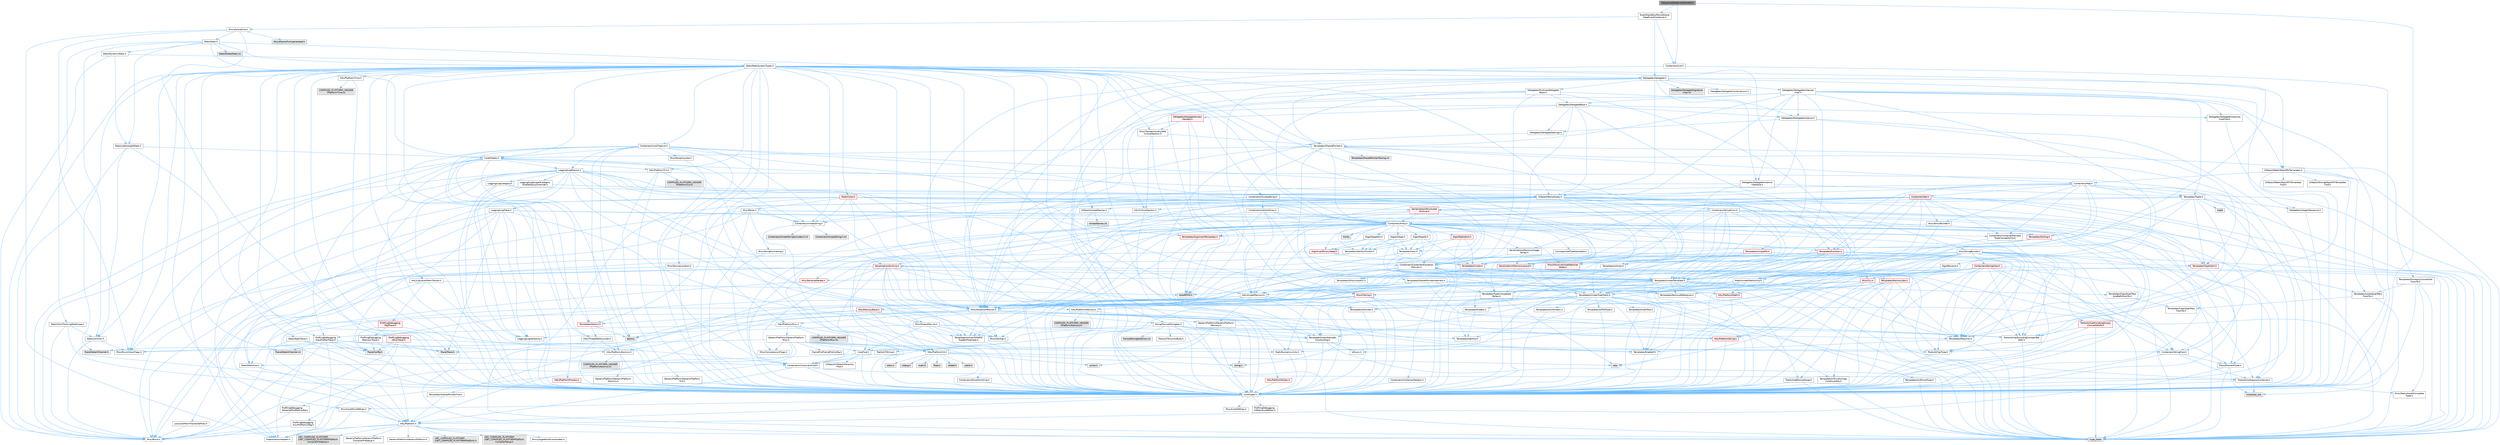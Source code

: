 digraph "ISequenceDataEventHandler.h"
{
 // INTERACTIVE_SVG=YES
 // LATEX_PDF_SIZE
  bgcolor="transparent";
  edge [fontname=Helvetica,fontsize=10,labelfontname=Helvetica,labelfontsize=10];
  node [fontname=Helvetica,fontsize=10,shape=box,height=0.2,width=0.4];
  Node1 [id="Node000001",label="ISequenceDataEventHandler.h",height=0.2,width=0.4,color="gray40", fillcolor="grey60", style="filled", fontcolor="black",tooltip=" "];
  Node1 -> Node2 [id="edge1_Node000001_Node000002",color="steelblue1",style="solid",tooltip=" "];
  Node2 [id="Node000002",label="Containers/List.h",height=0.2,width=0.4,color="grey40", fillcolor="white", style="filled",URL="$de/d88/List_8h.html",tooltip=" "];
  Node2 -> Node3 [id="edge2_Node000002_Node000003",color="steelblue1",style="solid",tooltip=" "];
  Node3 [id="Node000003",label="CoreTypes.h",height=0.2,width=0.4,color="grey40", fillcolor="white", style="filled",URL="$dc/dec/CoreTypes_8h.html",tooltip=" "];
  Node3 -> Node4 [id="edge3_Node000003_Node000004",color="steelblue1",style="solid",tooltip=" "];
  Node4 [id="Node000004",label="HAL/Platform.h",height=0.2,width=0.4,color="grey40", fillcolor="white", style="filled",URL="$d9/dd0/Platform_8h.html",tooltip=" "];
  Node4 -> Node5 [id="edge4_Node000004_Node000005",color="steelblue1",style="solid",tooltip=" "];
  Node5 [id="Node000005",label="Misc/Build.h",height=0.2,width=0.4,color="grey40", fillcolor="white", style="filled",URL="$d3/dbb/Build_8h.html",tooltip=" "];
  Node4 -> Node6 [id="edge5_Node000004_Node000006",color="steelblue1",style="solid",tooltip=" "];
  Node6 [id="Node000006",label="Misc/LargeWorldCoordinates.h",height=0.2,width=0.4,color="grey40", fillcolor="white", style="filled",URL="$d2/dcb/LargeWorldCoordinates_8h.html",tooltip=" "];
  Node4 -> Node7 [id="edge6_Node000004_Node000007",color="steelblue1",style="solid",tooltip=" "];
  Node7 [id="Node000007",label="type_traits",height=0.2,width=0.4,color="grey60", fillcolor="#E0E0E0", style="filled",tooltip=" "];
  Node4 -> Node8 [id="edge7_Node000004_Node000008",color="steelblue1",style="solid",tooltip=" "];
  Node8 [id="Node000008",label="PreprocessorHelpers.h",height=0.2,width=0.4,color="grey40", fillcolor="white", style="filled",URL="$db/ddb/PreprocessorHelpers_8h.html",tooltip=" "];
  Node4 -> Node9 [id="edge8_Node000004_Node000009",color="steelblue1",style="solid",tooltip=" "];
  Node9 [id="Node000009",label="UBT_COMPILED_PLATFORM\l/UBT_COMPILED_PLATFORMPlatform\lCompilerPreSetup.h",height=0.2,width=0.4,color="grey60", fillcolor="#E0E0E0", style="filled",tooltip=" "];
  Node4 -> Node10 [id="edge9_Node000004_Node000010",color="steelblue1",style="solid",tooltip=" "];
  Node10 [id="Node000010",label="GenericPlatform/GenericPlatform\lCompilerPreSetup.h",height=0.2,width=0.4,color="grey40", fillcolor="white", style="filled",URL="$d9/dc8/GenericPlatformCompilerPreSetup_8h.html",tooltip=" "];
  Node4 -> Node11 [id="edge10_Node000004_Node000011",color="steelblue1",style="solid",tooltip=" "];
  Node11 [id="Node000011",label="GenericPlatform/GenericPlatform.h",height=0.2,width=0.4,color="grey40", fillcolor="white", style="filled",URL="$d6/d84/GenericPlatform_8h.html",tooltip=" "];
  Node4 -> Node12 [id="edge11_Node000004_Node000012",color="steelblue1",style="solid",tooltip=" "];
  Node12 [id="Node000012",label="UBT_COMPILED_PLATFORM\l/UBT_COMPILED_PLATFORMPlatform.h",height=0.2,width=0.4,color="grey60", fillcolor="#E0E0E0", style="filled",tooltip=" "];
  Node4 -> Node13 [id="edge12_Node000004_Node000013",color="steelblue1",style="solid",tooltip=" "];
  Node13 [id="Node000013",label="UBT_COMPILED_PLATFORM\l/UBT_COMPILED_PLATFORMPlatform\lCompilerSetup.h",height=0.2,width=0.4,color="grey60", fillcolor="#E0E0E0", style="filled",tooltip=" "];
  Node3 -> Node14 [id="edge13_Node000003_Node000014",color="steelblue1",style="solid",tooltip=" "];
  Node14 [id="Node000014",label="ProfilingDebugging\l/UMemoryDefines.h",height=0.2,width=0.4,color="grey40", fillcolor="white", style="filled",URL="$d2/da2/UMemoryDefines_8h.html",tooltip=" "];
  Node3 -> Node15 [id="edge14_Node000003_Node000015",color="steelblue1",style="solid",tooltip=" "];
  Node15 [id="Node000015",label="Misc/CoreMiscDefines.h",height=0.2,width=0.4,color="grey40", fillcolor="white", style="filled",URL="$da/d38/CoreMiscDefines_8h.html",tooltip=" "];
  Node15 -> Node4 [id="edge15_Node000015_Node000004",color="steelblue1",style="solid",tooltip=" "];
  Node15 -> Node8 [id="edge16_Node000015_Node000008",color="steelblue1",style="solid",tooltip=" "];
  Node3 -> Node16 [id="edge17_Node000003_Node000016",color="steelblue1",style="solid",tooltip=" "];
  Node16 [id="Node000016",label="Misc/CoreDefines.h",height=0.2,width=0.4,color="grey40", fillcolor="white", style="filled",URL="$d3/dd2/CoreDefines_8h.html",tooltip=" "];
  Node2 -> Node17 [id="edge18_Node000002_Node000017",color="steelblue1",style="solid",tooltip=" "];
  Node17 [id="Node000017",label="Misc/AssertionMacros.h",height=0.2,width=0.4,color="grey40", fillcolor="white", style="filled",URL="$d0/dfa/AssertionMacros_8h.html",tooltip=" "];
  Node17 -> Node3 [id="edge19_Node000017_Node000003",color="steelblue1",style="solid",tooltip=" "];
  Node17 -> Node4 [id="edge20_Node000017_Node000004",color="steelblue1",style="solid",tooltip=" "];
  Node17 -> Node18 [id="edge21_Node000017_Node000018",color="steelblue1",style="solid",tooltip=" "];
  Node18 [id="Node000018",label="HAL/PlatformMisc.h",height=0.2,width=0.4,color="grey40", fillcolor="white", style="filled",URL="$d0/df5/PlatformMisc_8h.html",tooltip=" "];
  Node18 -> Node3 [id="edge22_Node000018_Node000003",color="steelblue1",style="solid",tooltip=" "];
  Node18 -> Node19 [id="edge23_Node000018_Node000019",color="steelblue1",style="solid",tooltip=" "];
  Node19 [id="Node000019",label="GenericPlatform/GenericPlatform\lMisc.h",height=0.2,width=0.4,color="grey40", fillcolor="white", style="filled",URL="$db/d9a/GenericPlatformMisc_8h.html",tooltip=" "];
  Node19 -> Node20 [id="edge24_Node000019_Node000020",color="steelblue1",style="solid",tooltip=" "];
  Node20 [id="Node000020",label="Containers/StringFwd.h",height=0.2,width=0.4,color="grey40", fillcolor="white", style="filled",URL="$df/d37/StringFwd_8h.html",tooltip=" "];
  Node20 -> Node3 [id="edge25_Node000020_Node000003",color="steelblue1",style="solid",tooltip=" "];
  Node20 -> Node21 [id="edge26_Node000020_Node000021",color="steelblue1",style="solid",tooltip=" "];
  Node21 [id="Node000021",label="Traits/ElementType.h",height=0.2,width=0.4,color="grey40", fillcolor="white", style="filled",URL="$d5/d4f/ElementType_8h.html",tooltip=" "];
  Node21 -> Node4 [id="edge27_Node000021_Node000004",color="steelblue1",style="solid",tooltip=" "];
  Node21 -> Node22 [id="edge28_Node000021_Node000022",color="steelblue1",style="solid",tooltip=" "];
  Node22 [id="Node000022",label="initializer_list",height=0.2,width=0.4,color="grey60", fillcolor="#E0E0E0", style="filled",tooltip=" "];
  Node21 -> Node7 [id="edge29_Node000021_Node000007",color="steelblue1",style="solid",tooltip=" "];
  Node20 -> Node23 [id="edge30_Node000020_Node000023",color="steelblue1",style="solid",tooltip=" "];
  Node23 [id="Node000023",label="Traits/IsContiguousContainer.h",height=0.2,width=0.4,color="grey40", fillcolor="white", style="filled",URL="$d5/d3c/IsContiguousContainer_8h.html",tooltip=" "];
  Node23 -> Node3 [id="edge31_Node000023_Node000003",color="steelblue1",style="solid",tooltip=" "];
  Node23 -> Node24 [id="edge32_Node000023_Node000024",color="steelblue1",style="solid",tooltip=" "];
  Node24 [id="Node000024",label="Misc/StaticAssertComplete\lType.h",height=0.2,width=0.4,color="grey40", fillcolor="white", style="filled",URL="$d5/d4e/StaticAssertCompleteType_8h.html",tooltip=" "];
  Node23 -> Node22 [id="edge33_Node000023_Node000022",color="steelblue1",style="solid",tooltip=" "];
  Node19 -> Node25 [id="edge34_Node000019_Node000025",color="steelblue1",style="solid",tooltip=" "];
  Node25 [id="Node000025",label="CoreFwd.h",height=0.2,width=0.4,color="grey40", fillcolor="white", style="filled",URL="$d1/d1e/CoreFwd_8h.html",tooltip=" "];
  Node25 -> Node3 [id="edge35_Node000025_Node000003",color="steelblue1",style="solid",tooltip=" "];
  Node25 -> Node26 [id="edge36_Node000025_Node000026",color="steelblue1",style="solid",tooltip=" "];
  Node26 [id="Node000026",label="Containers/ContainersFwd.h",height=0.2,width=0.4,color="grey40", fillcolor="white", style="filled",URL="$d4/d0a/ContainersFwd_8h.html",tooltip=" "];
  Node26 -> Node4 [id="edge37_Node000026_Node000004",color="steelblue1",style="solid",tooltip=" "];
  Node26 -> Node3 [id="edge38_Node000026_Node000003",color="steelblue1",style="solid",tooltip=" "];
  Node26 -> Node23 [id="edge39_Node000026_Node000023",color="steelblue1",style="solid",tooltip=" "];
  Node25 -> Node27 [id="edge40_Node000025_Node000027",color="steelblue1",style="solid",tooltip=" "];
  Node27 [id="Node000027",label="Math/MathFwd.h",height=0.2,width=0.4,color="grey40", fillcolor="white", style="filled",URL="$d2/d10/MathFwd_8h.html",tooltip=" "];
  Node27 -> Node4 [id="edge41_Node000027_Node000004",color="steelblue1",style="solid",tooltip=" "];
  Node25 -> Node28 [id="edge42_Node000025_Node000028",color="steelblue1",style="solid",tooltip=" "];
  Node28 [id="Node000028",label="UObject/UObjectHierarchy\lFwd.h",height=0.2,width=0.4,color="grey40", fillcolor="white", style="filled",URL="$d3/d13/UObjectHierarchyFwd_8h.html",tooltip=" "];
  Node19 -> Node3 [id="edge43_Node000019_Node000003",color="steelblue1",style="solid",tooltip=" "];
  Node19 -> Node29 [id="edge44_Node000019_Node000029",color="steelblue1",style="solid",tooltip=" "];
  Node29 [id="Node000029",label="FramePro/FrameProConfig.h",height=0.2,width=0.4,color="grey40", fillcolor="white", style="filled",URL="$d7/d90/FrameProConfig_8h.html",tooltip=" "];
  Node19 -> Node30 [id="edge45_Node000019_Node000030",color="steelblue1",style="solid",tooltip=" "];
  Node30 [id="Node000030",label="HAL/PlatformCrt.h",height=0.2,width=0.4,color="grey40", fillcolor="white", style="filled",URL="$d8/d75/PlatformCrt_8h.html",tooltip=" "];
  Node30 -> Node31 [id="edge46_Node000030_Node000031",color="steelblue1",style="solid",tooltip=" "];
  Node31 [id="Node000031",label="new",height=0.2,width=0.4,color="grey60", fillcolor="#E0E0E0", style="filled",tooltip=" "];
  Node30 -> Node32 [id="edge47_Node000030_Node000032",color="steelblue1",style="solid",tooltip=" "];
  Node32 [id="Node000032",label="wchar.h",height=0.2,width=0.4,color="grey60", fillcolor="#E0E0E0", style="filled",tooltip=" "];
  Node30 -> Node33 [id="edge48_Node000030_Node000033",color="steelblue1",style="solid",tooltip=" "];
  Node33 [id="Node000033",label="stddef.h",height=0.2,width=0.4,color="grey60", fillcolor="#E0E0E0", style="filled",tooltip=" "];
  Node30 -> Node34 [id="edge49_Node000030_Node000034",color="steelblue1",style="solid",tooltip=" "];
  Node34 [id="Node000034",label="stdlib.h",height=0.2,width=0.4,color="grey60", fillcolor="#E0E0E0", style="filled",tooltip=" "];
  Node30 -> Node35 [id="edge50_Node000030_Node000035",color="steelblue1",style="solid",tooltip=" "];
  Node35 [id="Node000035",label="stdio.h",height=0.2,width=0.4,color="grey60", fillcolor="#E0E0E0", style="filled",tooltip=" "];
  Node30 -> Node36 [id="edge51_Node000030_Node000036",color="steelblue1",style="solid",tooltip=" "];
  Node36 [id="Node000036",label="stdarg.h",height=0.2,width=0.4,color="grey60", fillcolor="#E0E0E0", style="filled",tooltip=" "];
  Node30 -> Node37 [id="edge52_Node000030_Node000037",color="steelblue1",style="solid",tooltip=" "];
  Node37 [id="Node000037",label="math.h",height=0.2,width=0.4,color="grey60", fillcolor="#E0E0E0", style="filled",tooltip=" "];
  Node30 -> Node38 [id="edge53_Node000030_Node000038",color="steelblue1",style="solid",tooltip=" "];
  Node38 [id="Node000038",label="float.h",height=0.2,width=0.4,color="grey60", fillcolor="#E0E0E0", style="filled",tooltip=" "];
  Node30 -> Node39 [id="edge54_Node000030_Node000039",color="steelblue1",style="solid",tooltip=" "];
  Node39 [id="Node000039",label="string.h",height=0.2,width=0.4,color="grey60", fillcolor="#E0E0E0", style="filled",tooltip=" "];
  Node19 -> Node40 [id="edge55_Node000019_Node000040",color="steelblue1",style="solid",tooltip=" "];
  Node40 [id="Node000040",label="Math/NumericLimits.h",height=0.2,width=0.4,color="grey40", fillcolor="white", style="filled",URL="$df/d1b/NumericLimits_8h.html",tooltip=" "];
  Node40 -> Node3 [id="edge56_Node000040_Node000003",color="steelblue1",style="solid",tooltip=" "];
  Node19 -> Node41 [id="edge57_Node000019_Node000041",color="steelblue1",style="solid",tooltip=" "];
  Node41 [id="Node000041",label="Misc/CompressionFlags.h",height=0.2,width=0.4,color="grey40", fillcolor="white", style="filled",URL="$d9/d76/CompressionFlags_8h.html",tooltip=" "];
  Node19 -> Node42 [id="edge58_Node000019_Node000042",color="steelblue1",style="solid",tooltip=" "];
  Node42 [id="Node000042",label="Misc/EnumClassFlags.h",height=0.2,width=0.4,color="grey40", fillcolor="white", style="filled",URL="$d8/de7/EnumClassFlags_8h.html",tooltip=" "];
  Node19 -> Node43 [id="edge59_Node000019_Node000043",color="steelblue1",style="solid",tooltip=" "];
  Node43 [id="Node000043",label="ProfilingDebugging\l/CsvProfilerConfig.h",height=0.2,width=0.4,color="grey40", fillcolor="white", style="filled",URL="$d3/d88/CsvProfilerConfig_8h.html",tooltip=" "];
  Node43 -> Node5 [id="edge60_Node000043_Node000005",color="steelblue1",style="solid",tooltip=" "];
  Node19 -> Node44 [id="edge61_Node000019_Node000044",color="steelblue1",style="solid",tooltip=" "];
  Node44 [id="Node000044",label="ProfilingDebugging\l/ExternalProfilerConfig.h",height=0.2,width=0.4,color="grey40", fillcolor="white", style="filled",URL="$d3/dbb/ExternalProfilerConfig_8h.html",tooltip=" "];
  Node44 -> Node5 [id="edge62_Node000044_Node000005",color="steelblue1",style="solid",tooltip=" "];
  Node18 -> Node45 [id="edge63_Node000018_Node000045",color="steelblue1",style="solid",tooltip=" "];
  Node45 [id="Node000045",label="COMPILED_PLATFORM_HEADER\l(PlatformMisc.h)",height=0.2,width=0.4,color="grey60", fillcolor="#E0E0E0", style="filled",tooltip=" "];
  Node18 -> Node46 [id="edge64_Node000018_Node000046",color="steelblue1",style="solid",tooltip=" "];
  Node46 [id="Node000046",label="ProfilingDebugging\l/CpuProfilerTrace.h",height=0.2,width=0.4,color="grey40", fillcolor="white", style="filled",URL="$da/dcb/CpuProfilerTrace_8h.html",tooltip=" "];
  Node46 -> Node3 [id="edge65_Node000046_Node000003",color="steelblue1",style="solid",tooltip=" "];
  Node46 -> Node26 [id="edge66_Node000046_Node000026",color="steelblue1",style="solid",tooltip=" "];
  Node46 -> Node47 [id="edge67_Node000046_Node000047",color="steelblue1",style="solid",tooltip=" "];
  Node47 [id="Node000047",label="HAL/PlatformAtomics.h",height=0.2,width=0.4,color="grey40", fillcolor="white", style="filled",URL="$d3/d36/PlatformAtomics_8h.html",tooltip=" "];
  Node47 -> Node3 [id="edge68_Node000047_Node000003",color="steelblue1",style="solid",tooltip=" "];
  Node47 -> Node48 [id="edge69_Node000047_Node000048",color="steelblue1",style="solid",tooltip=" "];
  Node48 [id="Node000048",label="GenericPlatform/GenericPlatform\lAtomics.h",height=0.2,width=0.4,color="grey40", fillcolor="white", style="filled",URL="$da/d72/GenericPlatformAtomics_8h.html",tooltip=" "];
  Node48 -> Node3 [id="edge70_Node000048_Node000003",color="steelblue1",style="solid",tooltip=" "];
  Node47 -> Node49 [id="edge71_Node000047_Node000049",color="steelblue1",style="solid",tooltip=" "];
  Node49 [id="Node000049",label="COMPILED_PLATFORM_HEADER\l(PlatformAtomics.h)",height=0.2,width=0.4,color="grey60", fillcolor="#E0E0E0", style="filled",tooltip=" "];
  Node46 -> Node8 [id="edge72_Node000046_Node000008",color="steelblue1",style="solid",tooltip=" "];
  Node46 -> Node5 [id="edge73_Node000046_Node000005",color="steelblue1",style="solid",tooltip=" "];
  Node46 -> Node50 [id="edge74_Node000046_Node000050",color="steelblue1",style="solid",tooltip=" "];
  Node50 [id="Node000050",label="Trace/Config.h",height=0.2,width=0.4,color="grey60", fillcolor="#E0E0E0", style="filled",tooltip=" "];
  Node46 -> Node51 [id="edge75_Node000046_Node000051",color="steelblue1",style="solid",tooltip=" "];
  Node51 [id="Node000051",label="Trace/Detail/Channel.h",height=0.2,width=0.4,color="grey60", fillcolor="#E0E0E0", style="filled",tooltip=" "];
  Node46 -> Node52 [id="edge76_Node000046_Node000052",color="steelblue1",style="solid",tooltip=" "];
  Node52 [id="Node000052",label="Trace/Detail/Channel.inl",height=0.2,width=0.4,color="grey60", fillcolor="#E0E0E0", style="filled",tooltip=" "];
  Node46 -> Node53 [id="edge77_Node000046_Node000053",color="steelblue1",style="solid",tooltip=" "];
  Node53 [id="Node000053",label="Trace/Trace.h",height=0.2,width=0.4,color="grey60", fillcolor="#E0E0E0", style="filled",tooltip=" "];
  Node17 -> Node8 [id="edge78_Node000017_Node000008",color="steelblue1",style="solid",tooltip=" "];
  Node17 -> Node54 [id="edge79_Node000017_Node000054",color="steelblue1",style="solid",tooltip=" "];
  Node54 [id="Node000054",label="Templates/EnableIf.h",height=0.2,width=0.4,color="grey40", fillcolor="white", style="filled",URL="$d7/d60/EnableIf_8h.html",tooltip=" "];
  Node54 -> Node3 [id="edge80_Node000054_Node000003",color="steelblue1",style="solid",tooltip=" "];
  Node17 -> Node55 [id="edge81_Node000017_Node000055",color="steelblue1",style="solid",tooltip=" "];
  Node55 [id="Node000055",label="Templates/IsArrayOrRefOf\lTypeByPredicate.h",height=0.2,width=0.4,color="grey40", fillcolor="white", style="filled",URL="$d6/da1/IsArrayOrRefOfTypeByPredicate_8h.html",tooltip=" "];
  Node55 -> Node3 [id="edge82_Node000055_Node000003",color="steelblue1",style="solid",tooltip=" "];
  Node17 -> Node56 [id="edge83_Node000017_Node000056",color="steelblue1",style="solid",tooltip=" "];
  Node56 [id="Node000056",label="Templates/IsValidVariadic\lFunctionArg.h",height=0.2,width=0.4,color="grey40", fillcolor="white", style="filled",URL="$d0/dc8/IsValidVariadicFunctionArg_8h.html",tooltip=" "];
  Node56 -> Node3 [id="edge84_Node000056_Node000003",color="steelblue1",style="solid",tooltip=" "];
  Node56 -> Node57 [id="edge85_Node000056_Node000057",color="steelblue1",style="solid",tooltip=" "];
  Node57 [id="Node000057",label="IsEnum.h",height=0.2,width=0.4,color="grey40", fillcolor="white", style="filled",URL="$d4/de5/IsEnum_8h.html",tooltip=" "];
  Node56 -> Node7 [id="edge86_Node000056_Node000007",color="steelblue1",style="solid",tooltip=" "];
  Node17 -> Node58 [id="edge87_Node000017_Node000058",color="steelblue1",style="solid",tooltip=" "];
  Node58 [id="Node000058",label="Traits/IsCharEncodingCompatible\lWith.h",height=0.2,width=0.4,color="grey40", fillcolor="white", style="filled",URL="$df/dd1/IsCharEncodingCompatibleWith_8h.html",tooltip=" "];
  Node58 -> Node7 [id="edge88_Node000058_Node000007",color="steelblue1",style="solid",tooltip=" "];
  Node58 -> Node59 [id="edge89_Node000058_Node000059",color="steelblue1",style="solid",tooltip=" "];
  Node59 [id="Node000059",label="Traits/IsCharType.h",height=0.2,width=0.4,color="grey40", fillcolor="white", style="filled",URL="$db/d51/IsCharType_8h.html",tooltip=" "];
  Node59 -> Node3 [id="edge90_Node000059_Node000003",color="steelblue1",style="solid",tooltip=" "];
  Node17 -> Node60 [id="edge91_Node000017_Node000060",color="steelblue1",style="solid",tooltip=" "];
  Node60 [id="Node000060",label="Misc/VarArgs.h",height=0.2,width=0.4,color="grey40", fillcolor="white", style="filled",URL="$d5/d6f/VarArgs_8h.html",tooltip=" "];
  Node60 -> Node3 [id="edge92_Node000060_Node000003",color="steelblue1",style="solid",tooltip=" "];
  Node17 -> Node61 [id="edge93_Node000017_Node000061",color="steelblue1",style="solid",tooltip=" "];
  Node61 [id="Node000061",label="String/FormatStringSan.h",height=0.2,width=0.4,color="grey40", fillcolor="white", style="filled",URL="$d3/d8b/FormatStringSan_8h.html",tooltip=" "];
  Node61 -> Node7 [id="edge94_Node000061_Node000007",color="steelblue1",style="solid",tooltip=" "];
  Node61 -> Node3 [id="edge95_Node000061_Node000003",color="steelblue1",style="solid",tooltip=" "];
  Node61 -> Node62 [id="edge96_Node000061_Node000062",color="steelblue1",style="solid",tooltip=" "];
  Node62 [id="Node000062",label="Templates/Requires.h",height=0.2,width=0.4,color="grey40", fillcolor="white", style="filled",URL="$dc/d96/Requires_8h.html",tooltip=" "];
  Node62 -> Node54 [id="edge97_Node000062_Node000054",color="steelblue1",style="solid",tooltip=" "];
  Node62 -> Node7 [id="edge98_Node000062_Node000007",color="steelblue1",style="solid",tooltip=" "];
  Node61 -> Node63 [id="edge99_Node000061_Node000063",color="steelblue1",style="solid",tooltip=" "];
  Node63 [id="Node000063",label="Templates/Identity.h",height=0.2,width=0.4,color="grey40", fillcolor="white", style="filled",URL="$d0/dd5/Identity_8h.html",tooltip=" "];
  Node61 -> Node56 [id="edge100_Node000061_Node000056",color="steelblue1",style="solid",tooltip=" "];
  Node61 -> Node59 [id="edge101_Node000061_Node000059",color="steelblue1",style="solid",tooltip=" "];
  Node61 -> Node64 [id="edge102_Node000061_Node000064",color="steelblue1",style="solid",tooltip=" "];
  Node64 [id="Node000064",label="Traits/IsTEnumAsByte.h",height=0.2,width=0.4,color="grey40", fillcolor="white", style="filled",URL="$d1/de6/IsTEnumAsByte_8h.html",tooltip=" "];
  Node61 -> Node65 [id="edge103_Node000061_Node000065",color="steelblue1",style="solid",tooltip=" "];
  Node65 [id="Node000065",label="Traits/IsTString.h",height=0.2,width=0.4,color="grey40", fillcolor="white", style="filled",URL="$d0/df8/IsTString_8h.html",tooltip=" "];
  Node65 -> Node26 [id="edge104_Node000065_Node000026",color="steelblue1",style="solid",tooltip=" "];
  Node61 -> Node26 [id="edge105_Node000061_Node000026",color="steelblue1",style="solid",tooltip=" "];
  Node61 -> Node66 [id="edge106_Node000061_Node000066",color="steelblue1",style="solid",tooltip=" "];
  Node66 [id="Node000066",label="FormatStringSanErrors.inl",height=0.2,width=0.4,color="grey60", fillcolor="#E0E0E0", style="filled",tooltip=" "];
  Node17 -> Node67 [id="edge107_Node000017_Node000067",color="steelblue1",style="solid",tooltip=" "];
  Node67 [id="Node000067",label="atomic",height=0.2,width=0.4,color="grey60", fillcolor="#E0E0E0", style="filled",tooltip=" "];
  Node1 -> Node3 [id="edge108_Node000001_Node000003",color="steelblue1",style="solid",tooltip=" "];
  Node1 -> Node68 [id="edge109_Node000001_Node000068",color="steelblue1",style="solid",tooltip=" "];
  Node68 [id="Node000068",label="EventHandlers/MovieScene\lDataEventContainer.h",height=0.2,width=0.4,color="grey40", fillcolor="white", style="filled",URL="$df/deb/MovieSceneDataEventContainer_8h.html",tooltip=" "];
  Node68 -> Node69 [id="edge110_Node000068_Node000069",color="steelblue1",style="solid",tooltip=" "];
  Node69 [id="Node000069",label="MovieSceneFwd.h",height=0.2,width=0.4,color="grey40", fillcolor="white", style="filled",URL="$d7/d70/MovieSceneFwd_8h.html",tooltip=" "];
  Node69 -> Node3 [id="edge111_Node000069_Node000003",color="steelblue1",style="solid",tooltip=" "];
  Node69 -> Node70 [id="edge112_Node000069_Node000070",color="steelblue1",style="solid",tooltip=" "];
  Node70 [id="Node000070",label="Stats/Stats.h",height=0.2,width=0.4,color="grey40", fillcolor="white", style="filled",URL="$dc/d09/Stats_8h.html",tooltip=" "];
  Node70 -> Node71 [id="edge113_Node000070_Node000071",color="steelblue1",style="solid",tooltip=" "];
  Node71 [id="Node000071",label="CoreGlobals.h",height=0.2,width=0.4,color="grey40", fillcolor="white", style="filled",URL="$d5/d8c/CoreGlobals_8h.html",tooltip=" "];
  Node71 -> Node72 [id="edge114_Node000071_Node000072",color="steelblue1",style="solid",tooltip=" "];
  Node72 [id="Node000072",label="Containers/UnrealString.h",height=0.2,width=0.4,color="grey40", fillcolor="white", style="filled",URL="$d5/dba/UnrealString_8h.html",tooltip=" "];
  Node72 -> Node73 [id="edge115_Node000072_Node000073",color="steelblue1",style="solid",tooltip=" "];
  Node73 [id="Node000073",label="Containers/UnrealStringIncludes.h.inl",height=0.2,width=0.4,color="grey60", fillcolor="#E0E0E0", style="filled",tooltip=" "];
  Node72 -> Node74 [id="edge116_Node000072_Node000074",color="steelblue1",style="solid",tooltip=" "];
  Node74 [id="Node000074",label="Containers/UnrealString.h.inl",height=0.2,width=0.4,color="grey60", fillcolor="#E0E0E0", style="filled",tooltip=" "];
  Node72 -> Node75 [id="edge117_Node000072_Node000075",color="steelblue1",style="solid",tooltip=" "];
  Node75 [id="Node000075",label="Misc/StringFormatArg.h",height=0.2,width=0.4,color="grey40", fillcolor="white", style="filled",URL="$d2/d16/StringFormatArg_8h.html",tooltip=" "];
  Node75 -> Node26 [id="edge118_Node000075_Node000026",color="steelblue1",style="solid",tooltip=" "];
  Node71 -> Node3 [id="edge119_Node000071_Node000003",color="steelblue1",style="solid",tooltip=" "];
  Node71 -> Node76 [id="edge120_Node000071_Node000076",color="steelblue1",style="solid",tooltip=" "];
  Node76 [id="Node000076",label="HAL/PlatformTLS.h",height=0.2,width=0.4,color="grey40", fillcolor="white", style="filled",URL="$d0/def/PlatformTLS_8h.html",tooltip=" "];
  Node76 -> Node3 [id="edge121_Node000076_Node000003",color="steelblue1",style="solid",tooltip=" "];
  Node76 -> Node77 [id="edge122_Node000076_Node000077",color="steelblue1",style="solid",tooltip=" "];
  Node77 [id="Node000077",label="GenericPlatform/GenericPlatform\lTLS.h",height=0.2,width=0.4,color="grey40", fillcolor="white", style="filled",URL="$d3/d3c/GenericPlatformTLS_8h.html",tooltip=" "];
  Node77 -> Node3 [id="edge123_Node000077_Node000003",color="steelblue1",style="solid",tooltip=" "];
  Node76 -> Node78 [id="edge124_Node000076_Node000078",color="steelblue1",style="solid",tooltip=" "];
  Node78 [id="Node000078",label="COMPILED_PLATFORM_HEADER\l(PlatformTLS.h)",height=0.2,width=0.4,color="grey60", fillcolor="#E0E0E0", style="filled",tooltip=" "];
  Node71 -> Node79 [id="edge125_Node000071_Node000079",color="steelblue1",style="solid",tooltip=" "];
  Node79 [id="Node000079",label="Logging/LogMacros.h",height=0.2,width=0.4,color="grey40", fillcolor="white", style="filled",URL="$d0/d16/LogMacros_8h.html",tooltip=" "];
  Node79 -> Node72 [id="edge126_Node000079_Node000072",color="steelblue1",style="solid",tooltip=" "];
  Node79 -> Node3 [id="edge127_Node000079_Node000003",color="steelblue1",style="solid",tooltip=" "];
  Node79 -> Node8 [id="edge128_Node000079_Node000008",color="steelblue1",style="solid",tooltip=" "];
  Node79 -> Node80 [id="edge129_Node000079_Node000080",color="steelblue1",style="solid",tooltip=" "];
  Node80 [id="Node000080",label="Logging/LogCategory.h",height=0.2,width=0.4,color="grey40", fillcolor="white", style="filled",URL="$d9/d36/LogCategory_8h.html",tooltip=" "];
  Node80 -> Node3 [id="edge130_Node000080_Node000003",color="steelblue1",style="solid",tooltip=" "];
  Node80 -> Node81 [id="edge131_Node000080_Node000081",color="steelblue1",style="solid",tooltip=" "];
  Node81 [id="Node000081",label="Logging/LogVerbosity.h",height=0.2,width=0.4,color="grey40", fillcolor="white", style="filled",URL="$d2/d8f/LogVerbosity_8h.html",tooltip=" "];
  Node81 -> Node3 [id="edge132_Node000081_Node000003",color="steelblue1",style="solid",tooltip=" "];
  Node80 -> Node82 [id="edge133_Node000080_Node000082",color="steelblue1",style="solid",tooltip=" "];
  Node82 [id="Node000082",label="UObject/NameTypes.h",height=0.2,width=0.4,color="grey40", fillcolor="white", style="filled",URL="$d6/d35/NameTypes_8h.html",tooltip=" "];
  Node82 -> Node3 [id="edge134_Node000082_Node000003",color="steelblue1",style="solid",tooltip=" "];
  Node82 -> Node17 [id="edge135_Node000082_Node000017",color="steelblue1",style="solid",tooltip=" "];
  Node82 -> Node83 [id="edge136_Node000082_Node000083",color="steelblue1",style="solid",tooltip=" "];
  Node83 [id="Node000083",label="HAL/UnrealMemory.h",height=0.2,width=0.4,color="grey40", fillcolor="white", style="filled",URL="$d9/d96/UnrealMemory_8h.html",tooltip=" "];
  Node83 -> Node3 [id="edge137_Node000083_Node000003",color="steelblue1",style="solid",tooltip=" "];
  Node83 -> Node84 [id="edge138_Node000083_Node000084",color="steelblue1",style="solid",tooltip=" "];
  Node84 [id="Node000084",label="GenericPlatform/GenericPlatform\lMemory.h",height=0.2,width=0.4,color="grey40", fillcolor="white", style="filled",URL="$dd/d22/GenericPlatformMemory_8h.html",tooltip=" "];
  Node84 -> Node25 [id="edge139_Node000084_Node000025",color="steelblue1",style="solid",tooltip=" "];
  Node84 -> Node3 [id="edge140_Node000084_Node000003",color="steelblue1",style="solid",tooltip=" "];
  Node84 -> Node85 [id="edge141_Node000084_Node000085",color="steelblue1",style="solid",tooltip=" "];
  Node85 [id="Node000085",label="HAL/PlatformString.h",height=0.2,width=0.4,color="red", fillcolor="#FFF0F0", style="filled",URL="$db/db5/PlatformString_8h.html",tooltip=" "];
  Node85 -> Node3 [id="edge142_Node000085_Node000003",color="steelblue1",style="solid",tooltip=" "];
  Node84 -> Node39 [id="edge143_Node000084_Node000039",color="steelblue1",style="solid",tooltip=" "];
  Node84 -> Node32 [id="edge144_Node000084_Node000032",color="steelblue1",style="solid",tooltip=" "];
  Node83 -> Node87 [id="edge145_Node000083_Node000087",color="steelblue1",style="solid",tooltip=" "];
  Node87 [id="Node000087",label="HAL/MemoryBase.h",height=0.2,width=0.4,color="red", fillcolor="#FFF0F0", style="filled",URL="$d6/d9f/MemoryBase_8h.html",tooltip=" "];
  Node87 -> Node3 [id="edge146_Node000087_Node000003",color="steelblue1",style="solid",tooltip=" "];
  Node87 -> Node47 [id="edge147_Node000087_Node000047",color="steelblue1",style="solid",tooltip=" "];
  Node87 -> Node30 [id="edge148_Node000087_Node000030",color="steelblue1",style="solid",tooltip=" "];
  Node87 -> Node89 [id="edge149_Node000087_Node000089",color="steelblue1",style="solid",tooltip=" "];
  Node89 [id="Node000089",label="Misc/OutputDevice.h",height=0.2,width=0.4,color="grey40", fillcolor="white", style="filled",URL="$d7/d32/OutputDevice_8h.html",tooltip=" "];
  Node89 -> Node25 [id="edge150_Node000089_Node000025",color="steelblue1",style="solid",tooltip=" "];
  Node89 -> Node3 [id="edge151_Node000089_Node000003",color="steelblue1",style="solid",tooltip=" "];
  Node89 -> Node81 [id="edge152_Node000089_Node000081",color="steelblue1",style="solid",tooltip=" "];
  Node89 -> Node60 [id="edge153_Node000089_Node000060",color="steelblue1",style="solid",tooltip=" "];
  Node89 -> Node55 [id="edge154_Node000089_Node000055",color="steelblue1",style="solid",tooltip=" "];
  Node89 -> Node56 [id="edge155_Node000089_Node000056",color="steelblue1",style="solid",tooltip=" "];
  Node89 -> Node58 [id="edge156_Node000089_Node000058",color="steelblue1",style="solid",tooltip=" "];
  Node87 -> Node90 [id="edge157_Node000087_Node000090",color="steelblue1",style="solid",tooltip=" "];
  Node90 [id="Node000090",label="Templates/Atomic.h",height=0.2,width=0.4,color="red", fillcolor="#FFF0F0", style="filled",URL="$d3/d91/Atomic_8h.html",tooltip=" "];
  Node90 -> Node91 [id="edge158_Node000090_Node000091",color="steelblue1",style="solid",tooltip=" "];
  Node91 [id="Node000091",label="HAL/ThreadSafeCounter.h",height=0.2,width=0.4,color="grey40", fillcolor="white", style="filled",URL="$dc/dc9/ThreadSafeCounter_8h.html",tooltip=" "];
  Node91 -> Node3 [id="edge159_Node000091_Node000003",color="steelblue1",style="solid",tooltip=" "];
  Node91 -> Node47 [id="edge160_Node000091_Node000047",color="steelblue1",style="solid",tooltip=" "];
  Node90 -> Node67 [id="edge161_Node000090_Node000067",color="steelblue1",style="solid",tooltip=" "];
  Node83 -> Node99 [id="edge162_Node000083_Node000099",color="steelblue1",style="solid",tooltip=" "];
  Node99 [id="Node000099",label="HAL/PlatformMemory.h",height=0.2,width=0.4,color="grey40", fillcolor="white", style="filled",URL="$de/d68/PlatformMemory_8h.html",tooltip=" "];
  Node99 -> Node3 [id="edge163_Node000099_Node000003",color="steelblue1",style="solid",tooltip=" "];
  Node99 -> Node84 [id="edge164_Node000099_Node000084",color="steelblue1",style="solid",tooltip=" "];
  Node99 -> Node100 [id="edge165_Node000099_Node000100",color="steelblue1",style="solid",tooltip=" "];
  Node100 [id="Node000100",label="COMPILED_PLATFORM_HEADER\l(PlatformMemory.h)",height=0.2,width=0.4,color="grey60", fillcolor="#E0E0E0", style="filled",tooltip=" "];
  Node83 -> Node101 [id="edge166_Node000083_Node000101",color="steelblue1",style="solid",tooltip=" "];
  Node101 [id="Node000101",label="ProfilingDebugging\l/MemoryTrace.h",height=0.2,width=0.4,color="grey40", fillcolor="white", style="filled",URL="$da/dd7/MemoryTrace_8h.html",tooltip=" "];
  Node101 -> Node4 [id="edge167_Node000101_Node000004",color="steelblue1",style="solid",tooltip=" "];
  Node101 -> Node42 [id="edge168_Node000101_Node000042",color="steelblue1",style="solid",tooltip=" "];
  Node101 -> Node50 [id="edge169_Node000101_Node000050",color="steelblue1",style="solid",tooltip=" "];
  Node101 -> Node53 [id="edge170_Node000101_Node000053",color="steelblue1",style="solid",tooltip=" "];
  Node83 -> Node102 [id="edge171_Node000083_Node000102",color="steelblue1",style="solid",tooltip=" "];
  Node102 [id="Node000102",label="Templates/IsPointer.h",height=0.2,width=0.4,color="grey40", fillcolor="white", style="filled",URL="$d7/d05/IsPointer_8h.html",tooltip=" "];
  Node102 -> Node3 [id="edge172_Node000102_Node000003",color="steelblue1",style="solid",tooltip=" "];
  Node82 -> Node103 [id="edge173_Node000082_Node000103",color="steelblue1",style="solid",tooltip=" "];
  Node103 [id="Node000103",label="Templates/UnrealTypeTraits.h",height=0.2,width=0.4,color="grey40", fillcolor="white", style="filled",URL="$d2/d2d/UnrealTypeTraits_8h.html",tooltip=" "];
  Node103 -> Node3 [id="edge174_Node000103_Node000003",color="steelblue1",style="solid",tooltip=" "];
  Node103 -> Node102 [id="edge175_Node000103_Node000102",color="steelblue1",style="solid",tooltip=" "];
  Node103 -> Node17 [id="edge176_Node000103_Node000017",color="steelblue1",style="solid",tooltip=" "];
  Node103 -> Node95 [id="edge177_Node000103_Node000095",color="steelblue1",style="solid",tooltip=" "];
  Node95 [id="Node000095",label="Templates/AndOrNot.h",height=0.2,width=0.4,color="grey40", fillcolor="white", style="filled",URL="$db/d0a/AndOrNot_8h.html",tooltip=" "];
  Node95 -> Node3 [id="edge178_Node000095_Node000003",color="steelblue1",style="solid",tooltip=" "];
  Node103 -> Node54 [id="edge179_Node000103_Node000054",color="steelblue1",style="solid",tooltip=" "];
  Node103 -> Node104 [id="edge180_Node000103_Node000104",color="steelblue1",style="solid",tooltip=" "];
  Node104 [id="Node000104",label="Templates/IsArithmetic.h",height=0.2,width=0.4,color="grey40", fillcolor="white", style="filled",URL="$d2/d5d/IsArithmetic_8h.html",tooltip=" "];
  Node104 -> Node3 [id="edge181_Node000104_Node000003",color="steelblue1",style="solid",tooltip=" "];
  Node103 -> Node57 [id="edge182_Node000103_Node000057",color="steelblue1",style="solid",tooltip=" "];
  Node103 -> Node105 [id="edge183_Node000103_Node000105",color="steelblue1",style="solid",tooltip=" "];
  Node105 [id="Node000105",label="Templates/Models.h",height=0.2,width=0.4,color="grey40", fillcolor="white", style="filled",URL="$d3/d0c/Models_8h.html",tooltip=" "];
  Node105 -> Node63 [id="edge184_Node000105_Node000063",color="steelblue1",style="solid",tooltip=" "];
  Node103 -> Node106 [id="edge185_Node000103_Node000106",color="steelblue1",style="solid",tooltip=" "];
  Node106 [id="Node000106",label="Templates/IsPODType.h",height=0.2,width=0.4,color="grey40", fillcolor="white", style="filled",URL="$d7/db1/IsPODType_8h.html",tooltip=" "];
  Node106 -> Node3 [id="edge186_Node000106_Node000003",color="steelblue1",style="solid",tooltip=" "];
  Node103 -> Node107 [id="edge187_Node000103_Node000107",color="steelblue1",style="solid",tooltip=" "];
  Node107 [id="Node000107",label="Templates/IsUECoreType.h",height=0.2,width=0.4,color="grey40", fillcolor="white", style="filled",URL="$d1/db8/IsUECoreType_8h.html",tooltip=" "];
  Node107 -> Node3 [id="edge188_Node000107_Node000003",color="steelblue1",style="solid",tooltip=" "];
  Node107 -> Node7 [id="edge189_Node000107_Node000007",color="steelblue1",style="solid",tooltip=" "];
  Node103 -> Node96 [id="edge190_Node000103_Node000096",color="steelblue1",style="solid",tooltip=" "];
  Node96 [id="Node000096",label="Templates/IsTriviallyCopy\lConstructible.h",height=0.2,width=0.4,color="grey40", fillcolor="white", style="filled",URL="$d3/d78/IsTriviallyCopyConstructible_8h.html",tooltip=" "];
  Node96 -> Node3 [id="edge191_Node000096_Node000003",color="steelblue1",style="solid",tooltip=" "];
  Node96 -> Node7 [id="edge192_Node000096_Node000007",color="steelblue1",style="solid",tooltip=" "];
  Node82 -> Node108 [id="edge193_Node000082_Node000108",color="steelblue1",style="solid",tooltip=" "];
  Node108 [id="Node000108",label="Templates/UnrealTemplate.h",height=0.2,width=0.4,color="grey40", fillcolor="white", style="filled",URL="$d4/d24/UnrealTemplate_8h.html",tooltip=" "];
  Node108 -> Node3 [id="edge194_Node000108_Node000003",color="steelblue1",style="solid",tooltip=" "];
  Node108 -> Node102 [id="edge195_Node000108_Node000102",color="steelblue1",style="solid",tooltip=" "];
  Node108 -> Node83 [id="edge196_Node000108_Node000083",color="steelblue1",style="solid",tooltip=" "];
  Node108 -> Node109 [id="edge197_Node000108_Node000109",color="steelblue1",style="solid",tooltip=" "];
  Node109 [id="Node000109",label="Templates/CopyQualifiers\lAndRefsFromTo.h",height=0.2,width=0.4,color="grey40", fillcolor="white", style="filled",URL="$d3/db3/CopyQualifiersAndRefsFromTo_8h.html",tooltip=" "];
  Node109 -> Node110 [id="edge198_Node000109_Node000110",color="steelblue1",style="solid",tooltip=" "];
  Node110 [id="Node000110",label="Templates/CopyQualifiers\lFromTo.h",height=0.2,width=0.4,color="grey40", fillcolor="white", style="filled",URL="$d5/db4/CopyQualifiersFromTo_8h.html",tooltip=" "];
  Node108 -> Node103 [id="edge199_Node000108_Node000103",color="steelblue1",style="solid",tooltip=" "];
  Node108 -> Node111 [id="edge200_Node000108_Node000111",color="steelblue1",style="solid",tooltip=" "];
  Node111 [id="Node000111",label="Templates/RemoveReference.h",height=0.2,width=0.4,color="grey40", fillcolor="white", style="filled",URL="$da/dbe/RemoveReference_8h.html",tooltip=" "];
  Node111 -> Node3 [id="edge201_Node000111_Node000003",color="steelblue1",style="solid",tooltip=" "];
  Node108 -> Node62 [id="edge202_Node000108_Node000062",color="steelblue1",style="solid",tooltip=" "];
  Node108 -> Node112 [id="edge203_Node000108_Node000112",color="steelblue1",style="solid",tooltip=" "];
  Node112 [id="Node000112",label="Templates/TypeCompatible\lBytes.h",height=0.2,width=0.4,color="grey40", fillcolor="white", style="filled",URL="$df/d0a/TypeCompatibleBytes_8h.html",tooltip=" "];
  Node112 -> Node3 [id="edge204_Node000112_Node000003",color="steelblue1",style="solid",tooltip=" "];
  Node112 -> Node39 [id="edge205_Node000112_Node000039",color="steelblue1",style="solid",tooltip=" "];
  Node112 -> Node31 [id="edge206_Node000112_Node000031",color="steelblue1",style="solid",tooltip=" "];
  Node112 -> Node7 [id="edge207_Node000112_Node000007",color="steelblue1",style="solid",tooltip=" "];
  Node108 -> Node63 [id="edge208_Node000108_Node000063",color="steelblue1",style="solid",tooltip=" "];
  Node108 -> Node23 [id="edge209_Node000108_Node000023",color="steelblue1",style="solid",tooltip=" "];
  Node108 -> Node113 [id="edge210_Node000108_Node000113",color="steelblue1",style="solid",tooltip=" "];
  Node113 [id="Node000113",label="Traits/UseBitwiseSwap.h",height=0.2,width=0.4,color="grey40", fillcolor="white", style="filled",URL="$db/df3/UseBitwiseSwap_8h.html",tooltip=" "];
  Node113 -> Node3 [id="edge211_Node000113_Node000003",color="steelblue1",style="solid",tooltip=" "];
  Node113 -> Node7 [id="edge212_Node000113_Node000007",color="steelblue1",style="solid",tooltip=" "];
  Node108 -> Node7 [id="edge213_Node000108_Node000007",color="steelblue1",style="solid",tooltip=" "];
  Node82 -> Node72 [id="edge214_Node000082_Node000072",color="steelblue1",style="solid",tooltip=" "];
  Node82 -> Node114 [id="edge215_Node000082_Node000114",color="steelblue1",style="solid",tooltip=" "];
  Node114 [id="Node000114",label="HAL/CriticalSection.h",height=0.2,width=0.4,color="grey40", fillcolor="white", style="filled",URL="$d6/d90/CriticalSection_8h.html",tooltip=" "];
  Node114 -> Node115 [id="edge216_Node000114_Node000115",color="steelblue1",style="solid",tooltip=" "];
  Node115 [id="Node000115",label="HAL/PlatformMutex.h",height=0.2,width=0.4,color="red", fillcolor="#FFF0F0", style="filled",URL="$d9/d0b/PlatformMutex_8h.html",tooltip=" "];
  Node115 -> Node3 [id="edge217_Node000115_Node000003",color="steelblue1",style="solid",tooltip=" "];
  Node82 -> Node117 [id="edge218_Node000082_Node000117",color="steelblue1",style="solid",tooltip=" "];
  Node117 [id="Node000117",label="Containers/StringConv.h",height=0.2,width=0.4,color="grey40", fillcolor="white", style="filled",URL="$d3/ddf/StringConv_8h.html",tooltip=" "];
  Node117 -> Node3 [id="edge219_Node000117_Node000003",color="steelblue1",style="solid",tooltip=" "];
  Node117 -> Node17 [id="edge220_Node000117_Node000017",color="steelblue1",style="solid",tooltip=" "];
  Node117 -> Node118 [id="edge221_Node000117_Node000118",color="steelblue1",style="solid",tooltip=" "];
  Node118 [id="Node000118",label="Containers/ContainerAllocation\lPolicies.h",height=0.2,width=0.4,color="grey40", fillcolor="white", style="filled",URL="$d7/dff/ContainerAllocationPolicies_8h.html",tooltip=" "];
  Node118 -> Node3 [id="edge222_Node000118_Node000003",color="steelblue1",style="solid",tooltip=" "];
  Node118 -> Node119 [id="edge223_Node000118_Node000119",color="steelblue1",style="solid",tooltip=" "];
  Node119 [id="Node000119",label="Containers/ContainerHelpers.h",height=0.2,width=0.4,color="grey40", fillcolor="white", style="filled",URL="$d7/d33/ContainerHelpers_8h.html",tooltip=" "];
  Node119 -> Node3 [id="edge224_Node000119_Node000003",color="steelblue1",style="solid",tooltip=" "];
  Node118 -> Node118 [id="edge225_Node000118_Node000118",color="steelblue1",style="solid",tooltip=" "];
  Node118 -> Node120 [id="edge226_Node000118_Node000120",color="steelblue1",style="solid",tooltip=" "];
  Node120 [id="Node000120",label="HAL/PlatformMath.h",height=0.2,width=0.4,color="red", fillcolor="#FFF0F0", style="filled",URL="$dc/d53/PlatformMath_8h.html",tooltip=" "];
  Node120 -> Node3 [id="edge227_Node000120_Node000003",color="steelblue1",style="solid",tooltip=" "];
  Node118 -> Node83 [id="edge228_Node000118_Node000083",color="steelblue1",style="solid",tooltip=" "];
  Node118 -> Node40 [id="edge229_Node000118_Node000040",color="steelblue1",style="solid",tooltip=" "];
  Node118 -> Node17 [id="edge230_Node000118_Node000017",color="steelblue1",style="solid",tooltip=" "];
  Node118 -> Node128 [id="edge231_Node000118_Node000128",color="steelblue1",style="solid",tooltip=" "];
  Node128 [id="Node000128",label="Templates/IsPolymorphic.h",height=0.2,width=0.4,color="grey40", fillcolor="white", style="filled",URL="$dc/d20/IsPolymorphic_8h.html",tooltip=" "];
  Node118 -> Node129 [id="edge232_Node000118_Node000129",color="steelblue1",style="solid",tooltip=" "];
  Node129 [id="Node000129",label="Templates/MemoryOps.h",height=0.2,width=0.4,color="red", fillcolor="#FFF0F0", style="filled",URL="$db/dea/MemoryOps_8h.html",tooltip=" "];
  Node129 -> Node3 [id="edge233_Node000129_Node000003",color="steelblue1",style="solid",tooltip=" "];
  Node129 -> Node83 [id="edge234_Node000129_Node000083",color="steelblue1",style="solid",tooltip=" "];
  Node129 -> Node96 [id="edge235_Node000129_Node000096",color="steelblue1",style="solid",tooltip=" "];
  Node129 -> Node62 [id="edge236_Node000129_Node000062",color="steelblue1",style="solid",tooltip=" "];
  Node129 -> Node103 [id="edge237_Node000129_Node000103",color="steelblue1",style="solid",tooltip=" "];
  Node129 -> Node113 [id="edge238_Node000129_Node000113",color="steelblue1",style="solid",tooltip=" "];
  Node129 -> Node31 [id="edge239_Node000129_Node000031",color="steelblue1",style="solid",tooltip=" "];
  Node129 -> Node7 [id="edge240_Node000129_Node000007",color="steelblue1",style="solid",tooltip=" "];
  Node118 -> Node112 [id="edge241_Node000118_Node000112",color="steelblue1",style="solid",tooltip=" "];
  Node118 -> Node7 [id="edge242_Node000118_Node000007",color="steelblue1",style="solid",tooltip=" "];
  Node117 -> Node130 [id="edge243_Node000117_Node000130",color="steelblue1",style="solid",tooltip=" "];
  Node130 [id="Node000130",label="Containers/Array.h",height=0.2,width=0.4,color="grey40", fillcolor="white", style="filled",URL="$df/dd0/Array_8h.html",tooltip=" "];
  Node130 -> Node3 [id="edge244_Node000130_Node000003",color="steelblue1",style="solid",tooltip=" "];
  Node130 -> Node17 [id="edge245_Node000130_Node000017",color="steelblue1",style="solid",tooltip=" "];
  Node130 -> Node131 [id="edge246_Node000130_Node000131",color="steelblue1",style="solid",tooltip=" "];
  Node131 [id="Node000131",label="Misc/IntrusiveUnsetOptional\lState.h",height=0.2,width=0.4,color="red", fillcolor="#FFF0F0", style="filled",URL="$d2/d0a/IntrusiveUnsetOptionalState_8h.html",tooltip=" "];
  Node130 -> Node133 [id="edge247_Node000130_Node000133",color="steelblue1",style="solid",tooltip=" "];
  Node133 [id="Node000133",label="Misc/ReverseIterate.h",height=0.2,width=0.4,color="red", fillcolor="#FFF0F0", style="filled",URL="$db/de3/ReverseIterate_8h.html",tooltip=" "];
  Node133 -> Node4 [id="edge248_Node000133_Node000004",color="steelblue1",style="solid",tooltip=" "];
  Node130 -> Node83 [id="edge249_Node000130_Node000083",color="steelblue1",style="solid",tooltip=" "];
  Node130 -> Node103 [id="edge250_Node000130_Node000103",color="steelblue1",style="solid",tooltip=" "];
  Node130 -> Node108 [id="edge251_Node000130_Node000108",color="steelblue1",style="solid",tooltip=" "];
  Node130 -> Node135 [id="edge252_Node000130_Node000135",color="steelblue1",style="solid",tooltip=" "];
  Node135 [id="Node000135",label="Containers/AllowShrinking.h",height=0.2,width=0.4,color="grey40", fillcolor="white", style="filled",URL="$d7/d1a/AllowShrinking_8h.html",tooltip=" "];
  Node135 -> Node3 [id="edge253_Node000135_Node000003",color="steelblue1",style="solid",tooltip=" "];
  Node130 -> Node118 [id="edge254_Node000130_Node000118",color="steelblue1",style="solid",tooltip=" "];
  Node130 -> Node136 [id="edge255_Node000130_Node000136",color="steelblue1",style="solid",tooltip=" "];
  Node136 [id="Node000136",label="Containers/ContainerElement\lTypeCompatibility.h",height=0.2,width=0.4,color="grey40", fillcolor="white", style="filled",URL="$df/ddf/ContainerElementTypeCompatibility_8h.html",tooltip=" "];
  Node136 -> Node3 [id="edge256_Node000136_Node000003",color="steelblue1",style="solid",tooltip=" "];
  Node136 -> Node103 [id="edge257_Node000136_Node000103",color="steelblue1",style="solid",tooltip=" "];
  Node130 -> Node137 [id="edge258_Node000130_Node000137",color="steelblue1",style="solid",tooltip=" "];
  Node137 [id="Node000137",label="Serialization/Archive.h",height=0.2,width=0.4,color="red", fillcolor="#FFF0F0", style="filled",URL="$d7/d3b/Archive_8h.html",tooltip=" "];
  Node137 -> Node25 [id="edge259_Node000137_Node000025",color="steelblue1",style="solid",tooltip=" "];
  Node137 -> Node3 [id="edge260_Node000137_Node000003",color="steelblue1",style="solid",tooltip=" "];
  Node137 -> Node27 [id="edge261_Node000137_Node000027",color="steelblue1",style="solid",tooltip=" "];
  Node137 -> Node17 [id="edge262_Node000137_Node000017",color="steelblue1",style="solid",tooltip=" "];
  Node137 -> Node5 [id="edge263_Node000137_Node000005",color="steelblue1",style="solid",tooltip=" "];
  Node137 -> Node41 [id="edge264_Node000137_Node000041",color="steelblue1",style="solid",tooltip=" "];
  Node137 -> Node60 [id="edge265_Node000137_Node000060",color="steelblue1",style="solid",tooltip=" "];
  Node137 -> Node54 [id="edge266_Node000137_Node000054",color="steelblue1",style="solid",tooltip=" "];
  Node137 -> Node55 [id="edge267_Node000137_Node000055",color="steelblue1",style="solid",tooltip=" "];
  Node137 -> Node56 [id="edge268_Node000137_Node000056",color="steelblue1",style="solid",tooltip=" "];
  Node137 -> Node108 [id="edge269_Node000137_Node000108",color="steelblue1",style="solid",tooltip=" "];
  Node137 -> Node58 [id="edge270_Node000137_Node000058",color="steelblue1",style="solid",tooltip=" "];
  Node130 -> Node147 [id="edge271_Node000130_Node000147",color="steelblue1",style="solid",tooltip=" "];
  Node147 [id="Node000147",label="Serialization/MemoryImage\lWriter.h",height=0.2,width=0.4,color="grey40", fillcolor="white", style="filled",URL="$d0/d08/MemoryImageWriter_8h.html",tooltip=" "];
  Node147 -> Node3 [id="edge272_Node000147_Node000003",color="steelblue1",style="solid",tooltip=" "];
  Node147 -> Node148 [id="edge273_Node000147_Node000148",color="steelblue1",style="solid",tooltip=" "];
  Node148 [id="Node000148",label="Serialization/MemoryLayout.h",height=0.2,width=0.4,color="red", fillcolor="#FFF0F0", style="filled",URL="$d7/d66/MemoryLayout_8h.html",tooltip=" "];
  Node148 -> Node20 [id="edge274_Node000148_Node000020",color="steelblue1",style="solid",tooltip=" "];
  Node148 -> Node83 [id="edge275_Node000148_Node000083",color="steelblue1",style="solid",tooltip=" "];
  Node148 -> Node54 [id="edge276_Node000148_Node000054",color="steelblue1",style="solid",tooltip=" "];
  Node148 -> Node128 [id="edge277_Node000148_Node000128",color="steelblue1",style="solid",tooltip=" "];
  Node148 -> Node105 [id="edge278_Node000148_Node000105",color="steelblue1",style="solid",tooltip=" "];
  Node148 -> Node108 [id="edge279_Node000148_Node000108",color="steelblue1",style="solid",tooltip=" "];
  Node130 -> Node161 [id="edge280_Node000130_Node000161",color="steelblue1",style="solid",tooltip=" "];
  Node161 [id="Node000161",label="Algo/Heapify.h",height=0.2,width=0.4,color="grey40", fillcolor="white", style="filled",URL="$d0/d2a/Heapify_8h.html",tooltip=" "];
  Node161 -> Node162 [id="edge281_Node000161_Node000162",color="steelblue1",style="solid",tooltip=" "];
  Node162 [id="Node000162",label="Algo/Impl/BinaryHeap.h",height=0.2,width=0.4,color="red", fillcolor="#FFF0F0", style="filled",URL="$d7/da3/Algo_2Impl_2BinaryHeap_8h.html",tooltip=" "];
  Node162 -> Node163 [id="edge282_Node000162_Node000163",color="steelblue1",style="solid",tooltip=" "];
  Node163 [id="Node000163",label="Templates/Invoke.h",height=0.2,width=0.4,color="red", fillcolor="#FFF0F0", style="filled",URL="$d7/deb/Invoke_8h.html",tooltip=" "];
  Node163 -> Node3 [id="edge283_Node000163_Node000003",color="steelblue1",style="solid",tooltip=" "];
  Node163 -> Node108 [id="edge284_Node000163_Node000108",color="steelblue1",style="solid",tooltip=" "];
  Node163 -> Node7 [id="edge285_Node000163_Node000007",color="steelblue1",style="solid",tooltip=" "];
  Node162 -> Node7 [id="edge286_Node000162_Node000007",color="steelblue1",style="solid",tooltip=" "];
  Node161 -> Node167 [id="edge287_Node000161_Node000167",color="steelblue1",style="solid",tooltip=" "];
  Node167 [id="Node000167",label="Templates/IdentityFunctor.h",height=0.2,width=0.4,color="grey40", fillcolor="white", style="filled",URL="$d7/d2e/IdentityFunctor_8h.html",tooltip=" "];
  Node167 -> Node4 [id="edge288_Node000167_Node000004",color="steelblue1",style="solid",tooltip=" "];
  Node161 -> Node163 [id="edge289_Node000161_Node000163",color="steelblue1",style="solid",tooltip=" "];
  Node161 -> Node168 [id="edge290_Node000161_Node000168",color="steelblue1",style="solid",tooltip=" "];
  Node168 [id="Node000168",label="Templates/Less.h",height=0.2,width=0.4,color="grey40", fillcolor="white", style="filled",URL="$de/dc8/Less_8h.html",tooltip=" "];
  Node168 -> Node3 [id="edge291_Node000168_Node000003",color="steelblue1",style="solid",tooltip=" "];
  Node168 -> Node108 [id="edge292_Node000168_Node000108",color="steelblue1",style="solid",tooltip=" "];
  Node161 -> Node108 [id="edge293_Node000161_Node000108",color="steelblue1",style="solid",tooltip=" "];
  Node130 -> Node169 [id="edge294_Node000130_Node000169",color="steelblue1",style="solid",tooltip=" "];
  Node169 [id="Node000169",label="Algo/HeapSort.h",height=0.2,width=0.4,color="grey40", fillcolor="white", style="filled",URL="$d3/d92/HeapSort_8h.html",tooltip=" "];
  Node169 -> Node162 [id="edge295_Node000169_Node000162",color="steelblue1",style="solid",tooltip=" "];
  Node169 -> Node167 [id="edge296_Node000169_Node000167",color="steelblue1",style="solid",tooltip=" "];
  Node169 -> Node168 [id="edge297_Node000169_Node000168",color="steelblue1",style="solid",tooltip=" "];
  Node169 -> Node108 [id="edge298_Node000169_Node000108",color="steelblue1",style="solid",tooltip=" "];
  Node130 -> Node170 [id="edge299_Node000130_Node000170",color="steelblue1",style="solid",tooltip=" "];
  Node170 [id="Node000170",label="Algo/IsHeap.h",height=0.2,width=0.4,color="grey40", fillcolor="white", style="filled",URL="$de/d32/IsHeap_8h.html",tooltip=" "];
  Node170 -> Node162 [id="edge300_Node000170_Node000162",color="steelblue1",style="solid",tooltip=" "];
  Node170 -> Node167 [id="edge301_Node000170_Node000167",color="steelblue1",style="solid",tooltip=" "];
  Node170 -> Node163 [id="edge302_Node000170_Node000163",color="steelblue1",style="solid",tooltip=" "];
  Node170 -> Node168 [id="edge303_Node000170_Node000168",color="steelblue1",style="solid",tooltip=" "];
  Node170 -> Node108 [id="edge304_Node000170_Node000108",color="steelblue1",style="solid",tooltip=" "];
  Node130 -> Node162 [id="edge305_Node000130_Node000162",color="steelblue1",style="solid",tooltip=" "];
  Node130 -> Node171 [id="edge306_Node000130_Node000171",color="steelblue1",style="solid",tooltip=" "];
  Node171 [id="Node000171",label="Algo/StableSort.h",height=0.2,width=0.4,color="red", fillcolor="#FFF0F0", style="filled",URL="$d7/d3c/StableSort_8h.html",tooltip=" "];
  Node171 -> Node167 [id="edge307_Node000171_Node000167",color="steelblue1",style="solid",tooltip=" "];
  Node171 -> Node163 [id="edge308_Node000171_Node000163",color="steelblue1",style="solid",tooltip=" "];
  Node171 -> Node168 [id="edge309_Node000171_Node000168",color="steelblue1",style="solid",tooltip=" "];
  Node171 -> Node108 [id="edge310_Node000171_Node000108",color="steelblue1",style="solid",tooltip=" "];
  Node130 -> Node174 [id="edge311_Node000130_Node000174",color="steelblue1",style="solid",tooltip=" "];
  Node174 [id="Node000174",label="Concepts/GetTypeHashable.h",height=0.2,width=0.4,color="grey40", fillcolor="white", style="filled",URL="$d3/da2/GetTypeHashable_8h.html",tooltip=" "];
  Node174 -> Node3 [id="edge312_Node000174_Node000003",color="steelblue1",style="solid",tooltip=" "];
  Node174 -> Node152 [id="edge313_Node000174_Node000152",color="steelblue1",style="solid",tooltip=" "];
  Node152 [id="Node000152",label="Templates/TypeHash.h",height=0.2,width=0.4,color="red", fillcolor="#FFF0F0", style="filled",URL="$d1/d62/TypeHash_8h.html",tooltip=" "];
  Node152 -> Node3 [id="edge314_Node000152_Node000003",color="steelblue1",style="solid",tooltip=" "];
  Node152 -> Node62 [id="edge315_Node000152_Node000062",color="steelblue1",style="solid",tooltip=" "];
  Node152 -> Node153 [id="edge316_Node000152_Node000153",color="steelblue1",style="solid",tooltip=" "];
  Node153 [id="Node000153",label="Misc/Crc.h",height=0.2,width=0.4,color="red", fillcolor="#FFF0F0", style="filled",URL="$d4/dd2/Crc_8h.html",tooltip=" "];
  Node153 -> Node3 [id="edge317_Node000153_Node000003",color="steelblue1",style="solid",tooltip=" "];
  Node153 -> Node85 [id="edge318_Node000153_Node000085",color="steelblue1",style="solid",tooltip=" "];
  Node153 -> Node17 [id="edge319_Node000153_Node000017",color="steelblue1",style="solid",tooltip=" "];
  Node153 -> Node154 [id="edge320_Node000153_Node000154",color="steelblue1",style="solid",tooltip=" "];
  Node154 [id="Node000154",label="Misc/CString.h",height=0.2,width=0.4,color="red", fillcolor="#FFF0F0", style="filled",URL="$d2/d49/CString_8h.html",tooltip=" "];
  Node154 -> Node3 [id="edge321_Node000154_Node000003",color="steelblue1",style="solid",tooltip=" "];
  Node154 -> Node30 [id="edge322_Node000154_Node000030",color="steelblue1",style="solid",tooltip=" "];
  Node154 -> Node85 [id="edge323_Node000154_Node000085",color="steelblue1",style="solid",tooltip=" "];
  Node154 -> Node17 [id="edge324_Node000154_Node000017",color="steelblue1",style="solid",tooltip=" "];
  Node154 -> Node60 [id="edge325_Node000154_Node000060",color="steelblue1",style="solid",tooltip=" "];
  Node154 -> Node55 [id="edge326_Node000154_Node000055",color="steelblue1",style="solid",tooltip=" "];
  Node154 -> Node56 [id="edge327_Node000154_Node000056",color="steelblue1",style="solid",tooltip=" "];
  Node154 -> Node58 [id="edge328_Node000154_Node000058",color="steelblue1",style="solid",tooltip=" "];
  Node153 -> Node103 [id="edge329_Node000153_Node000103",color="steelblue1",style="solid",tooltip=" "];
  Node153 -> Node59 [id="edge330_Node000153_Node000059",color="steelblue1",style="solid",tooltip=" "];
  Node152 -> Node7 [id="edge331_Node000152_Node000007",color="steelblue1",style="solid",tooltip=" "];
  Node130 -> Node167 [id="edge332_Node000130_Node000167",color="steelblue1",style="solid",tooltip=" "];
  Node130 -> Node163 [id="edge333_Node000130_Node000163",color="steelblue1",style="solid",tooltip=" "];
  Node130 -> Node168 [id="edge334_Node000130_Node000168",color="steelblue1",style="solid",tooltip=" "];
  Node130 -> Node175 [id="edge335_Node000130_Node000175",color="steelblue1",style="solid",tooltip=" "];
  Node175 [id="Node000175",label="Templates/LosesQualifiers\lFromTo.h",height=0.2,width=0.4,color="grey40", fillcolor="white", style="filled",URL="$d2/db3/LosesQualifiersFromTo_8h.html",tooltip=" "];
  Node175 -> Node110 [id="edge336_Node000175_Node000110",color="steelblue1",style="solid",tooltip=" "];
  Node175 -> Node7 [id="edge337_Node000175_Node000007",color="steelblue1",style="solid",tooltip=" "];
  Node130 -> Node62 [id="edge338_Node000130_Node000062",color="steelblue1",style="solid",tooltip=" "];
  Node130 -> Node176 [id="edge339_Node000130_Node000176",color="steelblue1",style="solid",tooltip=" "];
  Node176 [id="Node000176",label="Templates/Sorting.h",height=0.2,width=0.4,color="red", fillcolor="#FFF0F0", style="filled",URL="$d3/d9e/Sorting_8h.html",tooltip=" "];
  Node176 -> Node3 [id="edge340_Node000176_Node000003",color="steelblue1",style="solid",tooltip=" "];
  Node176 -> Node120 [id="edge341_Node000176_Node000120",color="steelblue1",style="solid",tooltip=" "];
  Node176 -> Node168 [id="edge342_Node000176_Node000168",color="steelblue1",style="solid",tooltip=" "];
  Node130 -> Node180 [id="edge343_Node000130_Node000180",color="steelblue1",style="solid",tooltip=" "];
  Node180 [id="Node000180",label="Templates/AlignmentTemplates.h",height=0.2,width=0.4,color="red", fillcolor="#FFF0F0", style="filled",URL="$dd/d32/AlignmentTemplates_8h.html",tooltip=" "];
  Node180 -> Node3 [id="edge344_Node000180_Node000003",color="steelblue1",style="solid",tooltip=" "];
  Node180 -> Node102 [id="edge345_Node000180_Node000102",color="steelblue1",style="solid",tooltip=" "];
  Node130 -> Node21 [id="edge346_Node000130_Node000021",color="steelblue1",style="solid",tooltip=" "];
  Node130 -> Node126 [id="edge347_Node000130_Node000126",color="steelblue1",style="solid",tooltip=" "];
  Node126 [id="Node000126",label="limits",height=0.2,width=0.4,color="grey60", fillcolor="#E0E0E0", style="filled",tooltip=" "];
  Node130 -> Node7 [id="edge348_Node000130_Node000007",color="steelblue1",style="solid",tooltip=" "];
  Node117 -> Node154 [id="edge349_Node000117_Node000154",color="steelblue1",style="solid",tooltip=" "];
  Node117 -> Node181 [id="edge350_Node000117_Node000181",color="steelblue1",style="solid",tooltip=" "];
  Node181 [id="Node000181",label="Templates/IsArray.h",height=0.2,width=0.4,color="grey40", fillcolor="white", style="filled",URL="$d8/d8d/IsArray_8h.html",tooltip=" "];
  Node181 -> Node3 [id="edge351_Node000181_Node000003",color="steelblue1",style="solid",tooltip=" "];
  Node117 -> Node108 [id="edge352_Node000117_Node000108",color="steelblue1",style="solid",tooltip=" "];
  Node117 -> Node103 [id="edge353_Node000117_Node000103",color="steelblue1",style="solid",tooltip=" "];
  Node117 -> Node21 [id="edge354_Node000117_Node000021",color="steelblue1",style="solid",tooltip=" "];
  Node117 -> Node58 [id="edge355_Node000117_Node000058",color="steelblue1",style="solid",tooltip=" "];
  Node117 -> Node23 [id="edge356_Node000117_Node000023",color="steelblue1",style="solid",tooltip=" "];
  Node117 -> Node7 [id="edge357_Node000117_Node000007",color="steelblue1",style="solid",tooltip=" "];
  Node82 -> Node20 [id="edge358_Node000082_Node000020",color="steelblue1",style="solid",tooltip=" "];
  Node82 -> Node182 [id="edge359_Node000082_Node000182",color="steelblue1",style="solid",tooltip=" "];
  Node182 [id="Node000182",label="UObject/UnrealNames.h",height=0.2,width=0.4,color="grey40", fillcolor="white", style="filled",URL="$d8/db1/UnrealNames_8h.html",tooltip=" "];
  Node182 -> Node3 [id="edge360_Node000182_Node000003",color="steelblue1",style="solid",tooltip=" "];
  Node182 -> Node183 [id="edge361_Node000182_Node000183",color="steelblue1",style="solid",tooltip=" "];
  Node183 [id="Node000183",label="UnrealNames.inl",height=0.2,width=0.4,color="grey60", fillcolor="#E0E0E0", style="filled",tooltip=" "];
  Node82 -> Node90 [id="edge362_Node000082_Node000090",color="steelblue1",style="solid",tooltip=" "];
  Node82 -> Node148 [id="edge363_Node000082_Node000148",color="steelblue1",style="solid",tooltip=" "];
  Node82 -> Node131 [id="edge364_Node000082_Node000131",color="steelblue1",style="solid",tooltip=" "];
  Node82 -> Node184 [id="edge365_Node000082_Node000184",color="steelblue1",style="solid",tooltip=" "];
  Node184 [id="Node000184",label="Misc/StringBuilder.h",height=0.2,width=0.4,color="grey40", fillcolor="white", style="filled",URL="$d4/d52/StringBuilder_8h.html",tooltip=" "];
  Node184 -> Node20 [id="edge366_Node000184_Node000020",color="steelblue1",style="solid",tooltip=" "];
  Node184 -> Node185 [id="edge367_Node000184_Node000185",color="steelblue1",style="solid",tooltip=" "];
  Node185 [id="Node000185",label="Containers/StringView.h",height=0.2,width=0.4,color="red", fillcolor="#FFF0F0", style="filled",URL="$dd/dea/StringView_8h.html",tooltip=" "];
  Node185 -> Node3 [id="edge368_Node000185_Node000003",color="steelblue1",style="solid",tooltip=" "];
  Node185 -> Node20 [id="edge369_Node000185_Node000020",color="steelblue1",style="solid",tooltip=" "];
  Node185 -> Node83 [id="edge370_Node000185_Node000083",color="steelblue1",style="solid",tooltip=" "];
  Node185 -> Node40 [id="edge371_Node000185_Node000040",color="steelblue1",style="solid",tooltip=" "];
  Node185 -> Node179 [id="edge372_Node000185_Node000179",color="steelblue1",style="solid",tooltip=" "];
  Node179 [id="Node000179",label="Math/UnrealMathUtility.h",height=0.2,width=0.4,color="grey40", fillcolor="white", style="filled",URL="$db/db8/UnrealMathUtility_8h.html",tooltip=" "];
  Node179 -> Node3 [id="edge373_Node000179_Node000003",color="steelblue1",style="solid",tooltip=" "];
  Node179 -> Node17 [id="edge374_Node000179_Node000017",color="steelblue1",style="solid",tooltip=" "];
  Node179 -> Node120 [id="edge375_Node000179_Node000120",color="steelblue1",style="solid",tooltip=" "];
  Node179 -> Node27 [id="edge376_Node000179_Node000027",color="steelblue1",style="solid",tooltip=" "];
  Node179 -> Node63 [id="edge377_Node000179_Node000063",color="steelblue1",style="solid",tooltip=" "];
  Node179 -> Node62 [id="edge378_Node000179_Node000062",color="steelblue1",style="solid",tooltip=" "];
  Node185 -> Node153 [id="edge379_Node000185_Node000153",color="steelblue1",style="solid",tooltip=" "];
  Node185 -> Node154 [id="edge380_Node000185_Node000154",color="steelblue1",style="solid",tooltip=" "];
  Node185 -> Node133 [id="edge381_Node000185_Node000133",color="steelblue1",style="solid",tooltip=" "];
  Node185 -> Node62 [id="edge382_Node000185_Node000062",color="steelblue1",style="solid",tooltip=" "];
  Node185 -> Node108 [id="edge383_Node000185_Node000108",color="steelblue1",style="solid",tooltip=" "];
  Node185 -> Node21 [id="edge384_Node000185_Node000021",color="steelblue1",style="solid",tooltip=" "];
  Node185 -> Node58 [id="edge385_Node000185_Node000058",color="steelblue1",style="solid",tooltip=" "];
  Node185 -> Node59 [id="edge386_Node000185_Node000059",color="steelblue1",style="solid",tooltip=" "];
  Node185 -> Node23 [id="edge387_Node000185_Node000023",color="steelblue1",style="solid",tooltip=" "];
  Node185 -> Node7 [id="edge388_Node000185_Node000007",color="steelblue1",style="solid",tooltip=" "];
  Node184 -> Node3 [id="edge389_Node000184_Node000003",color="steelblue1",style="solid",tooltip=" "];
  Node184 -> Node85 [id="edge390_Node000184_Node000085",color="steelblue1",style="solid",tooltip=" "];
  Node184 -> Node83 [id="edge391_Node000184_Node000083",color="steelblue1",style="solid",tooltip=" "];
  Node184 -> Node17 [id="edge392_Node000184_Node000017",color="steelblue1",style="solid",tooltip=" "];
  Node184 -> Node154 [id="edge393_Node000184_Node000154",color="steelblue1",style="solid",tooltip=" "];
  Node184 -> Node54 [id="edge394_Node000184_Node000054",color="steelblue1",style="solid",tooltip=" "];
  Node184 -> Node55 [id="edge395_Node000184_Node000055",color="steelblue1",style="solid",tooltip=" "];
  Node184 -> Node56 [id="edge396_Node000184_Node000056",color="steelblue1",style="solid",tooltip=" "];
  Node184 -> Node62 [id="edge397_Node000184_Node000062",color="steelblue1",style="solid",tooltip=" "];
  Node184 -> Node108 [id="edge398_Node000184_Node000108",color="steelblue1",style="solid",tooltip=" "];
  Node184 -> Node103 [id="edge399_Node000184_Node000103",color="steelblue1",style="solid",tooltip=" "];
  Node184 -> Node58 [id="edge400_Node000184_Node000058",color="steelblue1",style="solid",tooltip=" "];
  Node184 -> Node188 [id="edge401_Node000184_Node000188",color="steelblue1",style="solid",tooltip=" "];
  Node188 [id="Node000188",label="Traits/IsCharEncodingSimply\lConvertibleTo.h",height=0.2,width=0.4,color="red", fillcolor="#FFF0F0", style="filled",URL="$d4/dee/IsCharEncodingSimplyConvertibleTo_8h.html",tooltip=" "];
  Node188 -> Node7 [id="edge402_Node000188_Node000007",color="steelblue1",style="solid",tooltip=" "];
  Node188 -> Node58 [id="edge403_Node000188_Node000058",color="steelblue1",style="solid",tooltip=" "];
  Node188 -> Node59 [id="edge404_Node000188_Node000059",color="steelblue1",style="solid",tooltip=" "];
  Node184 -> Node59 [id="edge405_Node000184_Node000059",color="steelblue1",style="solid",tooltip=" "];
  Node184 -> Node23 [id="edge406_Node000184_Node000023",color="steelblue1",style="solid",tooltip=" "];
  Node184 -> Node7 [id="edge407_Node000184_Node000007",color="steelblue1",style="solid",tooltip=" "];
  Node82 -> Node53 [id="edge408_Node000082_Node000053",color="steelblue1",style="solid",tooltip=" "];
  Node79 -> Node190 [id="edge409_Node000079_Node000190",color="steelblue1",style="solid",tooltip=" "];
  Node190 [id="Node000190",label="Logging/LogScopedCategory\lAndVerbosityOverride.h",height=0.2,width=0.4,color="grey40", fillcolor="white", style="filled",URL="$de/dba/LogScopedCategoryAndVerbosityOverride_8h.html",tooltip=" "];
  Node190 -> Node3 [id="edge410_Node000190_Node000003",color="steelblue1",style="solid",tooltip=" "];
  Node190 -> Node81 [id="edge411_Node000190_Node000081",color="steelblue1",style="solid",tooltip=" "];
  Node190 -> Node82 [id="edge412_Node000190_Node000082",color="steelblue1",style="solid",tooltip=" "];
  Node79 -> Node191 [id="edge413_Node000079_Node000191",color="steelblue1",style="solid",tooltip=" "];
  Node191 [id="Node000191",label="Logging/LogTrace.h",height=0.2,width=0.4,color="grey40", fillcolor="white", style="filled",URL="$d5/d91/LogTrace_8h.html",tooltip=" "];
  Node191 -> Node3 [id="edge414_Node000191_Node000003",color="steelblue1",style="solid",tooltip=" "];
  Node191 -> Node130 [id="edge415_Node000191_Node000130",color="steelblue1",style="solid",tooltip=" "];
  Node191 -> Node8 [id="edge416_Node000191_Node000008",color="steelblue1",style="solid",tooltip=" "];
  Node191 -> Node81 [id="edge417_Node000191_Node000081",color="steelblue1",style="solid",tooltip=" "];
  Node191 -> Node5 [id="edge418_Node000191_Node000005",color="steelblue1",style="solid",tooltip=" "];
  Node191 -> Node55 [id="edge419_Node000191_Node000055",color="steelblue1",style="solid",tooltip=" "];
  Node191 -> Node50 [id="edge420_Node000191_Node000050",color="steelblue1",style="solid",tooltip=" "];
  Node191 -> Node53 [id="edge421_Node000191_Node000053",color="steelblue1",style="solid",tooltip=" "];
  Node191 -> Node58 [id="edge422_Node000191_Node000058",color="steelblue1",style="solid",tooltip=" "];
  Node79 -> Node81 [id="edge423_Node000079_Node000081",color="steelblue1",style="solid",tooltip=" "];
  Node79 -> Node17 [id="edge424_Node000079_Node000017",color="steelblue1",style="solid",tooltip=" "];
  Node79 -> Node5 [id="edge425_Node000079_Node000005",color="steelblue1",style="solid",tooltip=" "];
  Node79 -> Node60 [id="edge426_Node000079_Node000060",color="steelblue1",style="solid",tooltip=" "];
  Node79 -> Node61 [id="edge427_Node000079_Node000061",color="steelblue1",style="solid",tooltip=" "];
  Node79 -> Node54 [id="edge428_Node000079_Node000054",color="steelblue1",style="solid",tooltip=" "];
  Node79 -> Node55 [id="edge429_Node000079_Node000055",color="steelblue1",style="solid",tooltip=" "];
  Node79 -> Node56 [id="edge430_Node000079_Node000056",color="steelblue1",style="solid",tooltip=" "];
  Node79 -> Node58 [id="edge431_Node000079_Node000058",color="steelblue1",style="solid",tooltip=" "];
  Node79 -> Node7 [id="edge432_Node000079_Node000007",color="steelblue1",style="solid",tooltip=" "];
  Node71 -> Node5 [id="edge433_Node000071_Node000005",color="steelblue1",style="solid",tooltip=" "];
  Node71 -> Node42 [id="edge434_Node000071_Node000042",color="steelblue1",style="solid",tooltip=" "];
  Node71 -> Node89 [id="edge435_Node000071_Node000089",color="steelblue1",style="solid",tooltip=" "];
  Node71 -> Node46 [id="edge436_Node000071_Node000046",color="steelblue1",style="solid",tooltip=" "];
  Node71 -> Node90 [id="edge437_Node000071_Node000090",color="steelblue1",style="solid",tooltip=" "];
  Node71 -> Node82 [id="edge438_Node000071_Node000082",color="steelblue1",style="solid",tooltip=" "];
  Node71 -> Node67 [id="edge439_Node000071_Node000067",color="steelblue1",style="solid",tooltip=" "];
  Node70 -> Node3 [id="edge440_Node000070_Node000003",color="steelblue1",style="solid",tooltip=" "];
  Node70 -> Node192 [id="edge441_Node000070_Node000192",color="steelblue1",style="solid",tooltip=" "];
  Node192 [id="Node000192",label="StatsCommon.h",height=0.2,width=0.4,color="grey40", fillcolor="white", style="filled",URL="$df/d16/StatsCommon_8h.html",tooltip=" "];
  Node192 -> Node3 [id="edge442_Node000192_Node000003",color="steelblue1",style="solid",tooltip=" "];
  Node192 -> Node5 [id="edge443_Node000192_Node000005",color="steelblue1",style="solid",tooltip=" "];
  Node192 -> Node42 [id="edge444_Node000192_Node000042",color="steelblue1",style="solid",tooltip=" "];
  Node70 -> Node193 [id="edge445_Node000070_Node000193",color="steelblue1",style="solid",tooltip=" "];
  Node193 [id="Node000193",label="Stats/DynamicStats.h",height=0.2,width=0.4,color="grey40", fillcolor="white", style="filled",URL="$dc/d24/DynamicStats_8h.html",tooltip=" "];
  Node193 -> Node5 [id="edge446_Node000193_Node000005",color="steelblue1",style="solid",tooltip=" "];
  Node193 -> Node194 [id="edge447_Node000193_Node000194",color="steelblue1",style="solid",tooltip=" "];
  Node194 [id="Node000194",label="Stats/LightweightStats.h",height=0.2,width=0.4,color="grey40", fillcolor="white", style="filled",URL="$d5/d66/LightweightStats_8h.html",tooltip=" "];
  Node194 -> Node3 [id="edge448_Node000194_Node000003",color="steelblue1",style="solid",tooltip=" "];
  Node194 -> Node71 [id="edge449_Node000194_Node000071",color="steelblue1",style="solid",tooltip=" "];
  Node194 -> Node5 [id="edge450_Node000194_Node000005",color="steelblue1",style="solid",tooltip=" "];
  Node194 -> Node192 [id="edge451_Node000194_Node000192",color="steelblue1",style="solid",tooltip=" "];
  Node193 -> Node195 [id="edge452_Node000193_Node000195",color="steelblue1",style="solid",tooltip=" "];
  Node195 [id="Node000195",label="Stats/StatsSystemTypes.h",height=0.2,width=0.4,color="grey40", fillcolor="white", style="filled",URL="$d1/d5a/StatsSystemTypes_8h.html",tooltip=" "];
  Node195 -> Node5 [id="edge453_Node000195_Node000005",color="steelblue1",style="solid",tooltip=" "];
  Node195 -> Node15 [id="edge454_Node000195_Node000015",color="steelblue1",style="solid",tooltip=" "];
  Node195 -> Node130 [id="edge455_Node000195_Node000130",color="steelblue1",style="solid",tooltip=" "];
  Node195 -> Node196 [id="edge456_Node000195_Node000196",color="steelblue1",style="solid",tooltip=" "];
  Node196 [id="Node000196",label="Containers/ChunkedArray.h",height=0.2,width=0.4,color="grey40", fillcolor="white", style="filled",URL="$d8/db0/ChunkedArray_8h.html",tooltip=" "];
  Node196 -> Node3 [id="edge457_Node000196_Node000003",color="steelblue1",style="solid",tooltip=" "];
  Node196 -> Node17 [id="edge458_Node000196_Node000017",color="steelblue1",style="solid",tooltip=" "];
  Node196 -> Node131 [id="edge459_Node000196_Node000131",color="steelblue1",style="solid",tooltip=" "];
  Node196 -> Node103 [id="edge460_Node000196_Node000103",color="steelblue1",style="solid",tooltip=" "];
  Node196 -> Node197 [id="edge461_Node000196_Node000197",color="steelblue1",style="solid",tooltip=" "];
  Node197 [id="Node000197",label="Containers/IndirectArray.h",height=0.2,width=0.4,color="grey40", fillcolor="white", style="filled",URL="$de/d0e/IndirectArray_8h.html",tooltip=" "];
  Node197 -> Node3 [id="edge462_Node000197_Node000003",color="steelblue1",style="solid",tooltip=" "];
  Node197 -> Node17 [id="edge463_Node000197_Node000017",color="steelblue1",style="solid",tooltip=" "];
  Node197 -> Node83 [id="edge464_Node000197_Node000083",color="steelblue1",style="solid",tooltip=" "];
  Node197 -> Node103 [id="edge465_Node000197_Node000103",color="steelblue1",style="solid",tooltip=" "];
  Node197 -> Node118 [id="edge466_Node000197_Node000118",color="steelblue1",style="solid",tooltip=" "];
  Node197 -> Node130 [id="edge467_Node000197_Node000130",color="steelblue1",style="solid",tooltip=" "];
  Node195 -> Node118 [id="edge468_Node000195_Node000118",color="steelblue1",style="solid",tooltip=" "];
  Node195 -> Node198 [id="edge469_Node000195_Node000198",color="steelblue1",style="solid",tooltip=" "];
  Node198 [id="Node000198",label="Containers/LockFreeList.h",height=0.2,width=0.4,color="grey40", fillcolor="white", style="filled",URL="$d4/de7/LockFreeList_8h.html",tooltip=" "];
  Node198 -> Node130 [id="edge470_Node000198_Node000130",color="steelblue1",style="solid",tooltip=" "];
  Node198 -> Node26 [id="edge471_Node000198_Node000026",color="steelblue1",style="solid",tooltip=" "];
  Node198 -> Node71 [id="edge472_Node000198_Node000071",color="steelblue1",style="solid",tooltip=" "];
  Node198 -> Node3 [id="edge473_Node000198_Node000003",color="steelblue1",style="solid",tooltip=" "];
  Node198 -> Node47 [id="edge474_Node000198_Node000047",color="steelblue1",style="solid",tooltip=" "];
  Node198 -> Node199 [id="edge475_Node000198_Node000199",color="steelblue1",style="solid",tooltip=" "];
  Node199 [id="Node000199",label="HAL/PlatformProcess.h",height=0.2,width=0.4,color="red", fillcolor="#FFF0F0", style="filled",URL="$d7/d52/PlatformProcess_8h.html",tooltip=" "];
  Node199 -> Node3 [id="edge476_Node000199_Node000003",color="steelblue1",style="solid",tooltip=" "];
  Node198 -> Node91 [id="edge477_Node000198_Node000091",color="steelblue1",style="solid",tooltip=" "];
  Node198 -> Node79 [id="edge478_Node000198_Node000079",color="steelblue1",style="solid",tooltip=" "];
  Node198 -> Node17 [id="edge479_Node000198_Node000017",color="steelblue1",style="solid",tooltip=" "];
  Node198 -> Node201 [id="edge480_Node000198_Node000201",color="steelblue1",style="solid",tooltip=" "];
  Node201 [id="Node000201",label="Misc/NoopCounter.h",height=0.2,width=0.4,color="grey40", fillcolor="white", style="filled",URL="$dd/dff/NoopCounter_8h.html",tooltip=" "];
  Node201 -> Node3 [id="edge481_Node000201_Node000003",color="steelblue1",style="solid",tooltip=" "];
  Node198 -> Node180 [id="edge482_Node000198_Node000180",color="steelblue1",style="solid",tooltip=" "];
  Node198 -> Node202 [id="edge483_Node000198_Node000202",color="steelblue1",style="solid",tooltip=" "];
  Node202 [id="Node000202",label="Templates/Function.h",height=0.2,width=0.4,color="red", fillcolor="#FFF0F0", style="filled",URL="$df/df5/Function_8h.html",tooltip=" "];
  Node202 -> Node3 [id="edge484_Node000202_Node000003",color="steelblue1",style="solid",tooltip=" "];
  Node202 -> Node17 [id="edge485_Node000202_Node000017",color="steelblue1",style="solid",tooltip=" "];
  Node202 -> Node131 [id="edge486_Node000202_Node000131",color="steelblue1",style="solid",tooltip=" "];
  Node202 -> Node83 [id="edge487_Node000202_Node000083",color="steelblue1",style="solid",tooltip=" "];
  Node202 -> Node103 [id="edge488_Node000202_Node000103",color="steelblue1",style="solid",tooltip=" "];
  Node202 -> Node163 [id="edge489_Node000202_Node000163",color="steelblue1",style="solid",tooltip=" "];
  Node202 -> Node108 [id="edge490_Node000202_Node000108",color="steelblue1",style="solid",tooltip=" "];
  Node202 -> Node62 [id="edge491_Node000202_Node000062",color="steelblue1",style="solid",tooltip=" "];
  Node202 -> Node179 [id="edge492_Node000202_Node000179",color="steelblue1",style="solid",tooltip=" "];
  Node202 -> Node31 [id="edge493_Node000202_Node000031",color="steelblue1",style="solid",tooltip=" "];
  Node202 -> Node7 [id="edge494_Node000202_Node000007",color="steelblue1",style="solid",tooltip=" "];
  Node198 -> Node67 [id="edge495_Node000198_Node000067",color="steelblue1",style="solid",tooltip=" "];
  Node195 -> Node72 [id="edge496_Node000195_Node000072",color="steelblue1",style="solid",tooltip=" "];
  Node195 -> Node71 [id="edge497_Node000195_Node000071",color="steelblue1",style="solid",tooltip=" "];
  Node195 -> Node3 [id="edge498_Node000195_Node000003",color="steelblue1",style="solid",tooltip=" "];
  Node195 -> Node204 [id="edge499_Node000195_Node000204",color="steelblue1",style="solid",tooltip=" "];
  Node204 [id="Node000204",label="Delegates/Delegate.h",height=0.2,width=0.4,color="grey40", fillcolor="white", style="filled",URL="$d4/d80/Delegate_8h.html",tooltip=" "];
  Node204 -> Node3 [id="edge500_Node000204_Node000003",color="steelblue1",style="solid",tooltip=" "];
  Node204 -> Node17 [id="edge501_Node000204_Node000017",color="steelblue1",style="solid",tooltip=" "];
  Node204 -> Node82 [id="edge502_Node000204_Node000082",color="steelblue1",style="solid",tooltip=" "];
  Node204 -> Node205 [id="edge503_Node000204_Node000205",color="steelblue1",style="solid",tooltip=" "];
  Node205 [id="Node000205",label="Templates/SharedPointer.h",height=0.2,width=0.4,color="grey40", fillcolor="white", style="filled",URL="$d2/d17/SharedPointer_8h.html",tooltip=" "];
  Node205 -> Node3 [id="edge504_Node000205_Node000003",color="steelblue1",style="solid",tooltip=" "];
  Node205 -> Node131 [id="edge505_Node000205_Node000131",color="steelblue1",style="solid",tooltip=" "];
  Node205 -> Node206 [id="edge506_Node000205_Node000206",color="steelblue1",style="solid",tooltip=" "];
  Node206 [id="Node000206",label="Templates/PointerIsConvertible\lFromTo.h",height=0.2,width=0.4,color="grey40", fillcolor="white", style="filled",URL="$d6/d65/PointerIsConvertibleFromTo_8h.html",tooltip=" "];
  Node206 -> Node3 [id="edge507_Node000206_Node000003",color="steelblue1",style="solid",tooltip=" "];
  Node206 -> Node24 [id="edge508_Node000206_Node000024",color="steelblue1",style="solid",tooltip=" "];
  Node206 -> Node175 [id="edge509_Node000206_Node000175",color="steelblue1",style="solid",tooltip=" "];
  Node206 -> Node7 [id="edge510_Node000206_Node000007",color="steelblue1",style="solid",tooltip=" "];
  Node205 -> Node17 [id="edge511_Node000205_Node000017",color="steelblue1",style="solid",tooltip=" "];
  Node205 -> Node83 [id="edge512_Node000205_Node000083",color="steelblue1",style="solid",tooltip=" "];
  Node205 -> Node130 [id="edge513_Node000205_Node000130",color="steelblue1",style="solid",tooltip=" "];
  Node205 -> Node207 [id="edge514_Node000205_Node000207",color="steelblue1",style="solid",tooltip=" "];
  Node207 [id="Node000207",label="Containers/Map.h",height=0.2,width=0.4,color="grey40", fillcolor="white", style="filled",URL="$df/d79/Map_8h.html",tooltip=" "];
  Node207 -> Node3 [id="edge515_Node000207_Node000003",color="steelblue1",style="solid",tooltip=" "];
  Node207 -> Node208 [id="edge516_Node000207_Node000208",color="steelblue1",style="solid",tooltip=" "];
  Node208 [id="Node000208",label="Algo/Reverse.h",height=0.2,width=0.4,color="grey40", fillcolor="white", style="filled",URL="$d5/d93/Reverse_8h.html",tooltip=" "];
  Node208 -> Node3 [id="edge517_Node000208_Node000003",color="steelblue1",style="solid",tooltip=" "];
  Node208 -> Node108 [id="edge518_Node000208_Node000108",color="steelblue1",style="solid",tooltip=" "];
  Node207 -> Node136 [id="edge519_Node000207_Node000136",color="steelblue1",style="solid",tooltip=" "];
  Node207 -> Node209 [id="edge520_Node000207_Node000209",color="steelblue1",style="solid",tooltip=" "];
  Node209 [id="Node000209",label="Containers/Set.h",height=0.2,width=0.4,color="red", fillcolor="#FFF0F0", style="filled",URL="$d4/d45/Set_8h.html",tooltip=" "];
  Node209 -> Node118 [id="edge521_Node000209_Node000118",color="steelblue1",style="solid",tooltip=" "];
  Node209 -> Node136 [id="edge522_Node000209_Node000136",color="steelblue1",style="solid",tooltip=" "];
  Node209 -> Node26 [id="edge523_Node000209_Node000026",color="steelblue1",style="solid",tooltip=" "];
  Node209 -> Node179 [id="edge524_Node000209_Node000179",color="steelblue1",style="solid",tooltip=" "];
  Node209 -> Node17 [id="edge525_Node000209_Node000017",color="steelblue1",style="solid",tooltip=" "];
  Node209 -> Node229 [id="edge526_Node000209_Node000229",color="steelblue1",style="solid",tooltip=" "];
  Node229 [id="Node000229",label="Misc/StructBuilder.h",height=0.2,width=0.4,color="grey40", fillcolor="white", style="filled",URL="$d9/db3/StructBuilder_8h.html",tooltip=" "];
  Node229 -> Node3 [id="edge527_Node000229_Node000003",color="steelblue1",style="solid",tooltip=" "];
  Node229 -> Node179 [id="edge528_Node000229_Node000179",color="steelblue1",style="solid",tooltip=" "];
  Node229 -> Node180 [id="edge529_Node000229_Node000180",color="steelblue1",style="solid",tooltip=" "];
  Node209 -> Node147 [id="edge530_Node000209_Node000147",color="steelblue1",style="solid",tooltip=" "];
  Node209 -> Node214 [id="edge531_Node000209_Node000214",color="steelblue1",style="solid",tooltip=" "];
  Node214 [id="Node000214",label="Serialization/Structured\lArchive.h",height=0.2,width=0.4,color="red", fillcolor="#FFF0F0", style="filled",URL="$d9/d1e/StructuredArchive_8h.html",tooltip=" "];
  Node214 -> Node130 [id="edge532_Node000214_Node000130",color="steelblue1",style="solid",tooltip=" "];
  Node214 -> Node118 [id="edge533_Node000214_Node000118",color="steelblue1",style="solid",tooltip=" "];
  Node214 -> Node3 [id="edge534_Node000214_Node000003",color="steelblue1",style="solid",tooltip=" "];
  Node214 -> Node5 [id="edge535_Node000214_Node000005",color="steelblue1",style="solid",tooltip=" "];
  Node214 -> Node137 [id="edge536_Node000214_Node000137",color="steelblue1",style="solid",tooltip=" "];
  Node209 -> Node202 [id="edge537_Node000209_Node000202",color="steelblue1",style="solid",tooltip=" "];
  Node209 -> Node176 [id="edge538_Node000209_Node000176",color="steelblue1",style="solid",tooltip=" "];
  Node209 -> Node152 [id="edge539_Node000209_Node000152",color="steelblue1",style="solid",tooltip=" "];
  Node209 -> Node108 [id="edge540_Node000209_Node000108",color="steelblue1",style="solid",tooltip=" "];
  Node209 -> Node22 [id="edge541_Node000209_Node000022",color="steelblue1",style="solid",tooltip=" "];
  Node209 -> Node7 [id="edge542_Node000209_Node000007",color="steelblue1",style="solid",tooltip=" "];
  Node207 -> Node72 [id="edge543_Node000207_Node000072",color="steelblue1",style="solid",tooltip=" "];
  Node207 -> Node17 [id="edge544_Node000207_Node000017",color="steelblue1",style="solid",tooltip=" "];
  Node207 -> Node229 [id="edge545_Node000207_Node000229",color="steelblue1",style="solid",tooltip=" "];
  Node207 -> Node202 [id="edge546_Node000207_Node000202",color="steelblue1",style="solid",tooltip=" "];
  Node207 -> Node176 [id="edge547_Node000207_Node000176",color="steelblue1",style="solid",tooltip=" "];
  Node207 -> Node231 [id="edge548_Node000207_Node000231",color="steelblue1",style="solid",tooltip=" "];
  Node231 [id="Node000231",label="Templates/Tuple.h",height=0.2,width=0.4,color="grey40", fillcolor="white", style="filled",URL="$d2/d4f/Tuple_8h.html",tooltip=" "];
  Node231 -> Node3 [id="edge549_Node000231_Node000003",color="steelblue1",style="solid",tooltip=" "];
  Node231 -> Node108 [id="edge550_Node000231_Node000108",color="steelblue1",style="solid",tooltip=" "];
  Node231 -> Node232 [id="edge551_Node000231_Node000232",color="steelblue1",style="solid",tooltip=" "];
  Node232 [id="Node000232",label="Delegates/IntegerSequence.h",height=0.2,width=0.4,color="grey40", fillcolor="white", style="filled",URL="$d2/dcc/IntegerSequence_8h.html",tooltip=" "];
  Node232 -> Node3 [id="edge552_Node000232_Node000003",color="steelblue1",style="solid",tooltip=" "];
  Node231 -> Node163 [id="edge553_Node000231_Node000163",color="steelblue1",style="solid",tooltip=" "];
  Node231 -> Node214 [id="edge554_Node000231_Node000214",color="steelblue1",style="solid",tooltip=" "];
  Node231 -> Node148 [id="edge555_Node000231_Node000148",color="steelblue1",style="solid",tooltip=" "];
  Node231 -> Node62 [id="edge556_Node000231_Node000062",color="steelblue1",style="solid",tooltip=" "];
  Node231 -> Node152 [id="edge557_Node000231_Node000152",color="steelblue1",style="solid",tooltip=" "];
  Node231 -> Node233 [id="edge558_Node000231_Node000233",color="steelblue1",style="solid",tooltip=" "];
  Node233 [id="Node000233",label="tuple",height=0.2,width=0.4,color="grey60", fillcolor="#E0E0E0", style="filled",tooltip=" "];
  Node231 -> Node7 [id="edge559_Node000231_Node000007",color="steelblue1",style="solid",tooltip=" "];
  Node207 -> Node108 [id="edge560_Node000207_Node000108",color="steelblue1",style="solid",tooltip=" "];
  Node207 -> Node103 [id="edge561_Node000207_Node000103",color="steelblue1",style="solid",tooltip=" "];
  Node207 -> Node7 [id="edge562_Node000207_Node000007",color="steelblue1",style="solid",tooltip=" "];
  Node205 -> Node71 [id="edge563_Node000205_Node000071",color="steelblue1",style="solid",tooltip=" "];
  Node205 -> Node234 [id="edge564_Node000205_Node000234",color="steelblue1",style="solid",tooltip=" "];
  Node234 [id="Node000234",label="Templates/SharedPointerInternals.h",height=0.2,width=0.4,color="grey40", fillcolor="white", style="filled",URL="$de/d3a/SharedPointerInternals_8h.html",tooltip=" "];
  Node234 -> Node3 [id="edge565_Node000234_Node000003",color="steelblue1",style="solid",tooltip=" "];
  Node234 -> Node83 [id="edge566_Node000234_Node000083",color="steelblue1",style="solid",tooltip=" "];
  Node234 -> Node17 [id="edge567_Node000234_Node000017",color="steelblue1",style="solid",tooltip=" "];
  Node234 -> Node111 [id="edge568_Node000234_Node000111",color="steelblue1",style="solid",tooltip=" "];
  Node234 -> Node235 [id="edge569_Node000234_Node000235",color="steelblue1",style="solid",tooltip=" "];
  Node235 [id="Node000235",label="Templates/SharedPointerFwd.h",height=0.2,width=0.4,color="grey40", fillcolor="white", style="filled",URL="$d3/d1d/SharedPointerFwd_8h.html",tooltip=" "];
  Node235 -> Node4 [id="edge570_Node000235_Node000004",color="steelblue1",style="solid",tooltip=" "];
  Node234 -> Node112 [id="edge571_Node000234_Node000112",color="steelblue1",style="solid",tooltip=" "];
  Node234 -> Node236 [id="edge572_Node000234_Node000236",color="steelblue1",style="solid",tooltip=" "];
  Node236 [id="Node000236",label="AutoRTFM.h",height=0.2,width=0.4,color="grey60", fillcolor="#E0E0E0", style="filled",tooltip=" "];
  Node234 -> Node67 [id="edge573_Node000234_Node000067",color="steelblue1",style="solid",tooltip=" "];
  Node234 -> Node7 [id="edge574_Node000234_Node000007",color="steelblue1",style="solid",tooltip=" "];
  Node205 -> Node237 [id="edge575_Node000205_Node000237",color="steelblue1",style="solid",tooltip=" "];
  Node237 [id="Node000237",label="Templates/SharedPointerTesting.inl",height=0.2,width=0.4,color="grey60", fillcolor="#E0E0E0", style="filled",tooltip=" "];
  Node204 -> Node238 [id="edge576_Node000204_Node000238",color="steelblue1",style="solid",tooltip=" "];
  Node238 [id="Node000238",label="UObject/WeakObjectPtrTemplates.h",height=0.2,width=0.4,color="grey40", fillcolor="white", style="filled",URL="$d8/d3b/WeakObjectPtrTemplates_8h.html",tooltip=" "];
  Node238 -> Node3 [id="edge577_Node000238_Node000003",color="steelblue1",style="solid",tooltip=" "];
  Node238 -> Node175 [id="edge578_Node000238_Node000175",color="steelblue1",style="solid",tooltip=" "];
  Node238 -> Node62 [id="edge579_Node000238_Node000062",color="steelblue1",style="solid",tooltip=" "];
  Node238 -> Node207 [id="edge580_Node000238_Node000207",color="steelblue1",style="solid",tooltip=" "];
  Node238 -> Node239 [id="edge581_Node000238_Node000239",color="steelblue1",style="solid",tooltip=" "];
  Node239 [id="Node000239",label="UObject/WeakObjectPtrTemplates\lFwd.h",height=0.2,width=0.4,color="grey40", fillcolor="white", style="filled",URL="$db/deb/WeakObjectPtrTemplatesFwd_8h.html",tooltip=" "];
  Node238 -> Node240 [id="edge582_Node000238_Node000240",color="steelblue1",style="solid",tooltip=" "];
  Node240 [id="Node000240",label="UObject/StrongObjectPtrTemplates\lFwd.h",height=0.2,width=0.4,color="grey40", fillcolor="white", style="filled",URL="$df/d90/StrongObjectPtrTemplatesFwd_8h.html",tooltip=" "];
  Node238 -> Node7 [id="edge583_Node000238_Node000007",color="steelblue1",style="solid",tooltip=" "];
  Node204 -> Node241 [id="edge584_Node000204_Node000241",color="steelblue1",style="solid",tooltip=" "];
  Node241 [id="Node000241",label="Delegates/MulticastDelegate\lBase.h",height=0.2,width=0.4,color="grey40", fillcolor="white", style="filled",URL="$db/d16/MulticastDelegateBase_8h.html",tooltip=" "];
  Node241 -> Node236 [id="edge585_Node000241_Node000236",color="steelblue1",style="solid",tooltip=" "];
  Node241 -> Node3 [id="edge586_Node000241_Node000003",color="steelblue1",style="solid",tooltip=" "];
  Node241 -> Node118 [id="edge587_Node000241_Node000118",color="steelblue1",style="solid",tooltip=" "];
  Node241 -> Node130 [id="edge588_Node000241_Node000130",color="steelblue1",style="solid",tooltip=" "];
  Node241 -> Node179 [id="edge589_Node000241_Node000179",color="steelblue1",style="solid",tooltip=" "];
  Node241 -> Node242 [id="edge590_Node000241_Node000242",color="steelblue1",style="solid",tooltip=" "];
  Node242 [id="Node000242",label="Delegates/IDelegateInstance.h",height=0.2,width=0.4,color="grey40", fillcolor="white", style="filled",URL="$d2/d10/IDelegateInstance_8h.html",tooltip=" "];
  Node242 -> Node3 [id="edge591_Node000242_Node000003",color="steelblue1",style="solid",tooltip=" "];
  Node242 -> Node152 [id="edge592_Node000242_Node000152",color="steelblue1",style="solid",tooltip=" "];
  Node242 -> Node82 [id="edge593_Node000242_Node000082",color="steelblue1",style="solid",tooltip=" "];
  Node242 -> Node243 [id="edge594_Node000242_Node000243",color="steelblue1",style="solid",tooltip=" "];
  Node243 [id="Node000243",label="Delegates/DelegateSettings.h",height=0.2,width=0.4,color="grey40", fillcolor="white", style="filled",URL="$d0/d97/DelegateSettings_8h.html",tooltip=" "];
  Node243 -> Node3 [id="edge595_Node000243_Node000003",color="steelblue1",style="solid",tooltip=" "];
  Node241 -> Node244 [id="edge596_Node000241_Node000244",color="steelblue1",style="solid",tooltip=" "];
  Node244 [id="Node000244",label="Delegates/DelegateBase.h",height=0.2,width=0.4,color="grey40", fillcolor="white", style="filled",URL="$da/d67/DelegateBase_8h.html",tooltip=" "];
  Node244 -> Node3 [id="edge597_Node000244_Node000003",color="steelblue1",style="solid",tooltip=" "];
  Node244 -> Node118 [id="edge598_Node000244_Node000118",color="steelblue1",style="solid",tooltip=" "];
  Node244 -> Node179 [id="edge599_Node000244_Node000179",color="steelblue1",style="solid",tooltip=" "];
  Node244 -> Node82 [id="edge600_Node000244_Node000082",color="steelblue1",style="solid",tooltip=" "];
  Node244 -> Node245 [id="edge601_Node000244_Node000245",color="steelblue1",style="solid",tooltip=" "];
  Node245 [id="Node000245",label="Delegates/DelegateAccess\lHandler.h",height=0.2,width=0.4,color="red", fillcolor="#FFF0F0", style="filled",URL="$d7/d27/DelegateAccessHandler_8h.html",tooltip=" "];
  Node245 -> Node3 [id="edge602_Node000245_Node000003",color="steelblue1",style="solid",tooltip=" "];
  Node245 -> Node114 [id="edge603_Node000245_Node000114",color="steelblue1",style="solid",tooltip=" "];
  Node245 -> Node250 [id="edge604_Node000245_Node000250",color="steelblue1",style="solid",tooltip=" "];
  Node250 [id="Node000250",label="Misc/TransactionallySafe\lCriticalSection.h",height=0.2,width=0.4,color="grey40", fillcolor="white", style="filled",URL="$da/d63/TransactionallySafeCriticalSection_8h.html",tooltip=" "];
  Node250 -> Node114 [id="edge605_Node000250_Node000114",color="steelblue1",style="solid",tooltip=" "];
  Node250 -> Node236 [id="edge606_Node000250_Node000236",color="steelblue1",style="solid",tooltip=" "];
  Node250 -> Node205 [id="edge607_Node000250_Node000205",color="steelblue1",style="solid",tooltip=" "];
  Node245 -> Node236 [id="edge608_Node000245_Node000236",color="steelblue1",style="solid",tooltip=" "];
  Node244 -> Node251 [id="edge609_Node000244_Node000251",color="steelblue1",style="solid",tooltip=" "];
  Node251 [id="Node000251",label="Delegates/DelegateInstances\lImplFwd.h",height=0.2,width=0.4,color="grey40", fillcolor="white", style="filled",URL="$d4/dd5/DelegateInstancesImplFwd_8h.html",tooltip=" "];
  Node251 -> Node3 [id="edge610_Node000251_Node000003",color="steelblue1",style="solid",tooltip=" "];
  Node244 -> Node243 [id="edge611_Node000244_Node000243",color="steelblue1",style="solid",tooltip=" "];
  Node244 -> Node242 [id="edge612_Node000244_Node000242",color="steelblue1",style="solid",tooltip=" "];
  Node204 -> Node232 [id="edge613_Node000204_Node000232",color="steelblue1",style="solid",tooltip=" "];
  Node204 -> Node236 [id="edge614_Node000204_Node000236",color="steelblue1",style="solid",tooltip=" "];
  Node204 -> Node252 [id="edge615_Node000204_Node000252",color="steelblue1",style="solid",tooltip=" "];
  Node252 [id="Node000252",label="Delegates/DelegateInstance\lInterface.h",height=0.2,width=0.4,color="grey40", fillcolor="white", style="filled",URL="$de/d82/DelegateInstanceInterface_8h.html",tooltip=" "];
  Node252 -> Node17 [id="edge616_Node000252_Node000017",color="steelblue1",style="solid",tooltip=" "];
  Node252 -> Node112 [id="edge617_Node000252_Node000112",color="steelblue1",style="solid",tooltip=" "];
  Node252 -> Node231 [id="edge618_Node000252_Node000231",color="steelblue1",style="solid",tooltip=" "];
  Node204 -> Node253 [id="edge619_Node000204_Node000253",color="steelblue1",style="solid",tooltip=" "];
  Node253 [id="Node000253",label="Delegates/DelegateInstances\lImpl.h",height=0.2,width=0.4,color="grey40", fillcolor="white", style="filled",URL="$d5/dc6/DelegateInstancesImpl_8h.html",tooltip=" "];
  Node253 -> Node3 [id="edge620_Node000253_Node000003",color="steelblue1",style="solid",tooltip=" "];
  Node253 -> Node252 [id="edge621_Node000253_Node000252",color="steelblue1",style="solid",tooltip=" "];
  Node253 -> Node251 [id="edge622_Node000253_Node000251",color="steelblue1",style="solid",tooltip=" "];
  Node253 -> Node242 [id="edge623_Node000253_Node000242",color="steelblue1",style="solid",tooltip=" "];
  Node253 -> Node244 [id="edge624_Node000253_Node000244",color="steelblue1",style="solid",tooltip=" "];
  Node253 -> Node17 [id="edge625_Node000253_Node000017",color="steelblue1",style="solid",tooltip=" "];
  Node253 -> Node111 [id="edge626_Node000253_Node000111",color="steelblue1",style="solid",tooltip=" "];
  Node253 -> Node205 [id="edge627_Node000253_Node000205",color="steelblue1",style="solid",tooltip=" "];
  Node253 -> Node231 [id="edge628_Node000253_Node000231",color="steelblue1",style="solid",tooltip=" "];
  Node253 -> Node103 [id="edge629_Node000253_Node000103",color="steelblue1",style="solid",tooltip=" "];
  Node253 -> Node82 [id="edge630_Node000253_Node000082",color="steelblue1",style="solid",tooltip=" "];
  Node253 -> Node238 [id="edge631_Node000253_Node000238",color="steelblue1",style="solid",tooltip=" "];
  Node204 -> Node254 [id="edge632_Node000204_Node000254",color="steelblue1",style="solid",tooltip=" "];
  Node254 [id="Node000254",label="Delegates/DelegateSignature\lImpl.inl",height=0.2,width=0.4,color="grey60", fillcolor="#E0E0E0", style="filled",tooltip=" "];
  Node204 -> Node255 [id="edge633_Node000204_Node000255",color="steelblue1",style="solid",tooltip=" "];
  Node255 [id="Node000255",label="Delegates/DelegateCombinations.h",height=0.2,width=0.4,color="grey40", fillcolor="white", style="filled",URL="$d3/d23/DelegateCombinations_8h.html",tooltip=" "];
  Node195 -> Node256 [id="edge634_Node000195_Node000256",color="steelblue1",style="solid",tooltip=" "];
  Node256 [id="Node000256",label="HAL/LowLevelMemTracker.h",height=0.2,width=0.4,color="grey40", fillcolor="white", style="filled",URL="$d0/d14/LowLevelMemTracker_8h.html",tooltip=" "];
  Node256 -> Node3 [id="edge635_Node000256_Node000003",color="steelblue1",style="solid",tooltip=" "];
  Node256 -> Node257 [id="edge636_Node000256_Node000257",color="steelblue1",style="solid",tooltip=" "];
  Node257 [id="Node000257",label="LowLevelMemTrackerDefines.h",height=0.2,width=0.4,color="grey40", fillcolor="white", style="filled",URL="$d0/d28/LowLevelMemTrackerDefines_8h.html",tooltip=" "];
  Node257 -> Node5 [id="edge637_Node000257_Node000005",color="steelblue1",style="solid",tooltip=" "];
  Node256 -> Node258 [id="edge638_Node000256_Node000258",color="steelblue1",style="solid",tooltip=" "];
  Node258 [id="Node000258",label="ProfilingDebugging\l/TagTrace.h",height=0.2,width=0.4,color="red", fillcolor="#FFF0F0", style="filled",URL="$de/d56/TagTrace_8h.html",tooltip=" "];
  Node258 -> Node3 [id="edge639_Node000258_Node000003",color="steelblue1",style="solid",tooltip=" "];
  Node258 -> Node101 [id="edge640_Node000258_Node000101",color="steelblue1",style="solid",tooltip=" "];
  Node258 -> Node50 [id="edge641_Node000258_Node000050",color="steelblue1",style="solid",tooltip=" "];
  Node256 -> Node236 [id="edge642_Node000256_Node000236",color="steelblue1",style="solid",tooltip=" "];
  Node195 -> Node30 [id="edge643_Node000195_Node000030",color="steelblue1",style="solid",tooltip=" "];
  Node195 -> Node99 [id="edge644_Node000195_Node000099",color="steelblue1",style="solid",tooltip=" "];
  Node195 -> Node18 [id="edge645_Node000195_Node000018",color="steelblue1",style="solid",tooltip=" "];
  Node195 -> Node76 [id="edge646_Node000195_Node000076",color="steelblue1",style="solid",tooltip=" "];
  Node195 -> Node260 [id="edge647_Node000195_Node000260",color="steelblue1",style="solid",tooltip=" "];
  Node260 [id="Node000260",label="HAL/PlatformTime.h",height=0.2,width=0.4,color="grey40", fillcolor="white", style="filled",URL="$de/d9f/PlatformTime_8h.html",tooltip=" "];
  Node260 -> Node3 [id="edge648_Node000260_Node000003",color="steelblue1",style="solid",tooltip=" "];
  Node260 -> Node261 [id="edge649_Node000260_Node000261",color="steelblue1",style="solid",tooltip=" "];
  Node261 [id="Node000261",label="COMPILED_PLATFORM_HEADER\l(PlatformTime.h)",height=0.2,width=0.4,color="grey60", fillcolor="#E0E0E0", style="filled",tooltip=" "];
  Node195 -> Node91 [id="edge650_Node000195_Node000091",color="steelblue1",style="solid",tooltip=" "];
  Node195 -> Node83 [id="edge651_Node000195_Node000083",color="steelblue1",style="solid",tooltip=" "];
  Node195 -> Node262 [id="edge652_Node000195_Node000262",color="steelblue1",style="solid",tooltip=" "];
  Node262 [id="Node000262",label="Math/Color.h",height=0.2,width=0.4,color="red", fillcolor="#FFF0F0", style="filled",URL="$dd/dac/Color_8h.html",tooltip=" "];
  Node262 -> Node130 [id="edge653_Node000262_Node000130",color="steelblue1",style="solid",tooltip=" "];
  Node262 -> Node72 [id="edge654_Node000262_Node000072",color="steelblue1",style="solid",tooltip=" "];
  Node262 -> Node3 [id="edge655_Node000262_Node000003",color="steelblue1",style="solid",tooltip=" "];
  Node262 -> Node8 [id="edge656_Node000262_Node000008",color="steelblue1",style="solid",tooltip=" "];
  Node262 -> Node27 [id="edge657_Node000262_Node000027",color="steelblue1",style="solid",tooltip=" "];
  Node262 -> Node179 [id="edge658_Node000262_Node000179",color="steelblue1",style="solid",tooltip=" "];
  Node262 -> Node17 [id="edge659_Node000262_Node000017",color="steelblue1",style="solid",tooltip=" "];
  Node262 -> Node153 [id="edge660_Node000262_Node000153",color="steelblue1",style="solid",tooltip=" "];
  Node262 -> Node263 [id="edge661_Node000262_Node000263",color="steelblue1",style="solid",tooltip=" "];
  Node263 [id="Node000263",label="Misc/Parse.h",height=0.2,width=0.4,color="grey40", fillcolor="white", style="filled",URL="$dc/d71/Parse_8h.html",tooltip=" "];
  Node263 -> Node20 [id="edge662_Node000263_Node000020",color="steelblue1",style="solid",tooltip=" "];
  Node263 -> Node72 [id="edge663_Node000263_Node000072",color="steelblue1",style="solid",tooltip=" "];
  Node263 -> Node3 [id="edge664_Node000263_Node000003",color="steelblue1",style="solid",tooltip=" "];
  Node263 -> Node30 [id="edge665_Node000263_Node000030",color="steelblue1",style="solid",tooltip=" "];
  Node263 -> Node5 [id="edge666_Node000263_Node000005",color="steelblue1",style="solid",tooltip=" "];
  Node263 -> Node42 [id="edge667_Node000263_Node000042",color="steelblue1",style="solid",tooltip=" "];
  Node263 -> Node202 [id="edge668_Node000263_Node000202",color="steelblue1",style="solid",tooltip=" "];
  Node262 -> Node137 [id="edge669_Node000262_Node000137",color="steelblue1",style="solid",tooltip=" "];
  Node262 -> Node148 [id="edge670_Node000262_Node000148",color="steelblue1",style="solid",tooltip=" "];
  Node262 -> Node214 [id="edge671_Node000262_Node000214",color="steelblue1",style="solid",tooltip=" "];
  Node195 -> Node40 [id="edge672_Node000195_Node000040",color="steelblue1",style="solid",tooltip=" "];
  Node195 -> Node17 [id="edge673_Node000195_Node000017",color="steelblue1",style="solid",tooltip=" "];
  Node195 -> Node154 [id="edge674_Node000195_Node000154",color="steelblue1",style="solid",tooltip=" "];
  Node195 -> Node42 [id="edge675_Node000195_Node000042",color="steelblue1",style="solid",tooltip=" "];
  Node195 -> Node264 [id="edge676_Node000195_Node000264",color="steelblue1",style="solid",tooltip=" "];
  Node264 [id="Node000264",label="Misc/SourceLocation.h",height=0.2,width=0.4,color="grey40", fillcolor="white", style="filled",URL="$d3/d9a/SourceLocation_8h.html",tooltip=" "];
  Node264 -> Node3 [id="edge677_Node000264_Node000003",color="steelblue1",style="solid",tooltip=" "];
  Node264 -> Node4 [id="edge678_Node000264_Node000004",color="steelblue1",style="solid",tooltip=" "];
  Node264 -> Node108 [id="edge679_Node000264_Node000108",color="steelblue1",style="solid",tooltip=" "];
  Node195 -> Node250 [id="edge680_Node000195_Node000250",color="steelblue1",style="solid",tooltip=" "];
  Node195 -> Node46 [id="edge681_Node000195_Node000046",color="steelblue1",style="solid",tooltip=" "];
  Node195 -> Node265 [id="edge682_Node000195_Node000265",color="steelblue1",style="solid",tooltip=" "];
  Node265 [id="Node000265",label="ProfilingDebugging\l/MiscTrace.h",height=0.2,width=0.4,color="red", fillcolor="#FFF0F0", style="filled",URL="$da/dcf/MiscTrace_8h.html",tooltip=" "];
  Node265 -> Node26 [id="edge683_Node000265_Node000026",color="steelblue1",style="solid",tooltip=" "];
  Node265 -> Node3 [id="edge684_Node000265_Node000003",color="steelblue1",style="solid",tooltip=" "];
  Node265 -> Node8 [id="edge685_Node000265_Node000008",color="steelblue1",style="solid",tooltip=" "];
  Node265 -> Node5 [id="edge686_Node000265_Node000005",color="steelblue1",style="solid",tooltip=" "];
  Node265 -> Node50 [id="edge687_Node000265_Node000050",color="steelblue1",style="solid",tooltip=" "];
  Node195 -> Node192 [id="edge688_Node000195_Node000192",color="steelblue1",style="solid",tooltip=" "];
  Node195 -> Node268 [id="edge689_Node000195_Node000268",color="steelblue1",style="solid",tooltip=" "];
  Node268 [id="Node000268",label="Stats/StatsTrace.h",height=0.2,width=0.4,color="grey40", fillcolor="white", style="filled",URL="$de/d20/StatsTrace_8h.html",tooltip=" "];
  Node268 -> Node3 [id="edge690_Node000268_Node000003",color="steelblue1",style="solid",tooltip=" "];
  Node268 -> Node5 [id="edge691_Node000268_Node000005",color="steelblue1",style="solid",tooltip=" "];
  Node268 -> Node50 [id="edge692_Node000268_Node000050",color="steelblue1",style="solid",tooltip=" "];
  Node195 -> Node90 [id="edge693_Node000195_Node000090",color="steelblue1",style="solid",tooltip=" "];
  Node195 -> Node205 [id="edge694_Node000195_Node000205",color="steelblue1",style="solid",tooltip=" "];
  Node195 -> Node112 [id="edge695_Node000195_Node000112",color="steelblue1",style="solid",tooltip=" "];
  Node195 -> Node226 [id="edge696_Node000195_Node000226",color="steelblue1",style="solid",tooltip=" "];
  Node226 [id="Node000226",label="Templates/UniquePtr.h",height=0.2,width=0.4,color="red", fillcolor="#FFF0F0", style="filled",URL="$de/d1a/UniquePtr_8h.html",tooltip=" "];
  Node226 -> Node3 [id="edge697_Node000226_Node000003",color="steelblue1",style="solid",tooltip=" "];
  Node226 -> Node108 [id="edge698_Node000226_Node000108",color="steelblue1",style="solid",tooltip=" "];
  Node226 -> Node181 [id="edge699_Node000226_Node000181",color="steelblue1",style="solid",tooltip=" "];
  Node226 -> Node62 [id="edge700_Node000226_Node000062",color="steelblue1",style="solid",tooltip=" "];
  Node226 -> Node148 [id="edge701_Node000226_Node000148",color="steelblue1",style="solid",tooltip=" "];
  Node226 -> Node7 [id="edge702_Node000226_Node000007",color="steelblue1",style="solid",tooltip=" "];
  Node195 -> Node108 [id="edge703_Node000195_Node000108",color="steelblue1",style="solid",tooltip=" "];
  Node195 -> Node51 [id="edge704_Node000195_Node000051",color="steelblue1",style="solid",tooltip=" "];
  Node195 -> Node52 [id="edge705_Node000195_Node000052",color="steelblue1",style="solid",tooltip=" "];
  Node195 -> Node53 [id="edge706_Node000195_Node000053",color="steelblue1",style="solid",tooltip=" "];
  Node195 -> Node82 [id="edge707_Node000195_Node000082",color="steelblue1",style="solid",tooltip=" "];
  Node195 -> Node182 [id="edge708_Node000195_Node000182",color="steelblue1",style="solid",tooltip=" "];
  Node70 -> Node269 [id="edge709_Node000070_Node000269",color="steelblue1",style="solid",tooltip=" "];
  Node269 [id="Node000269",label="Stats/HitchTrackingStatScope.h",height=0.2,width=0.4,color="grey40", fillcolor="white", style="filled",URL="$d2/d93/HitchTrackingStatScope_8h.html",tooltip=" "];
  Node269 -> Node3 [id="edge710_Node000269_Node000003",color="steelblue1",style="solid",tooltip=" "];
  Node269 -> Node5 [id="edge711_Node000269_Node000005",color="steelblue1",style="solid",tooltip=" "];
  Node269 -> Node192 [id="edge712_Node000269_Node000192",color="steelblue1",style="solid",tooltip=" "];
  Node70 -> Node194 [id="edge713_Node000070_Node000194",color="steelblue1",style="solid",tooltip=" "];
  Node70 -> Node195 [id="edge714_Node000070_Node000195",color="steelblue1",style="solid",tooltip=" "];
  Node70 -> Node270 [id="edge715_Node000070_Node000270",color="steelblue1",style="solid",tooltip=" "];
  Node270 [id="Node000270",label="Stats/GlobalStats.inl",height=0.2,width=0.4,color="grey60", fillcolor="#E0E0E0", style="filled",tooltip=" "];
  Node69 -> Node42 [id="edge716_Node000069_Node000042",color="steelblue1",style="solid",tooltip=" "];
  Node69 -> Node8 [id="edge717_Node000069_Node000008",color="steelblue1",style="solid",tooltip=" "];
  Node69 -> Node271 [id="edge718_Node000069_Node000271",color="steelblue1",style="solid",tooltip=" "];
  Node271 [id="Node000271",label="MovieSceneFwd.generated.h",height=0.2,width=0.4,color="grey60", fillcolor="#E0E0E0", style="filled",tooltip=" "];
  Node68 -> Node204 [id="edge719_Node000068_Node000204",color="steelblue1",style="solid",tooltip=" "];
  Node68 -> Node2 [id="edge720_Node000068_Node000002",color="steelblue1",style="solid",tooltip=" "];
}
